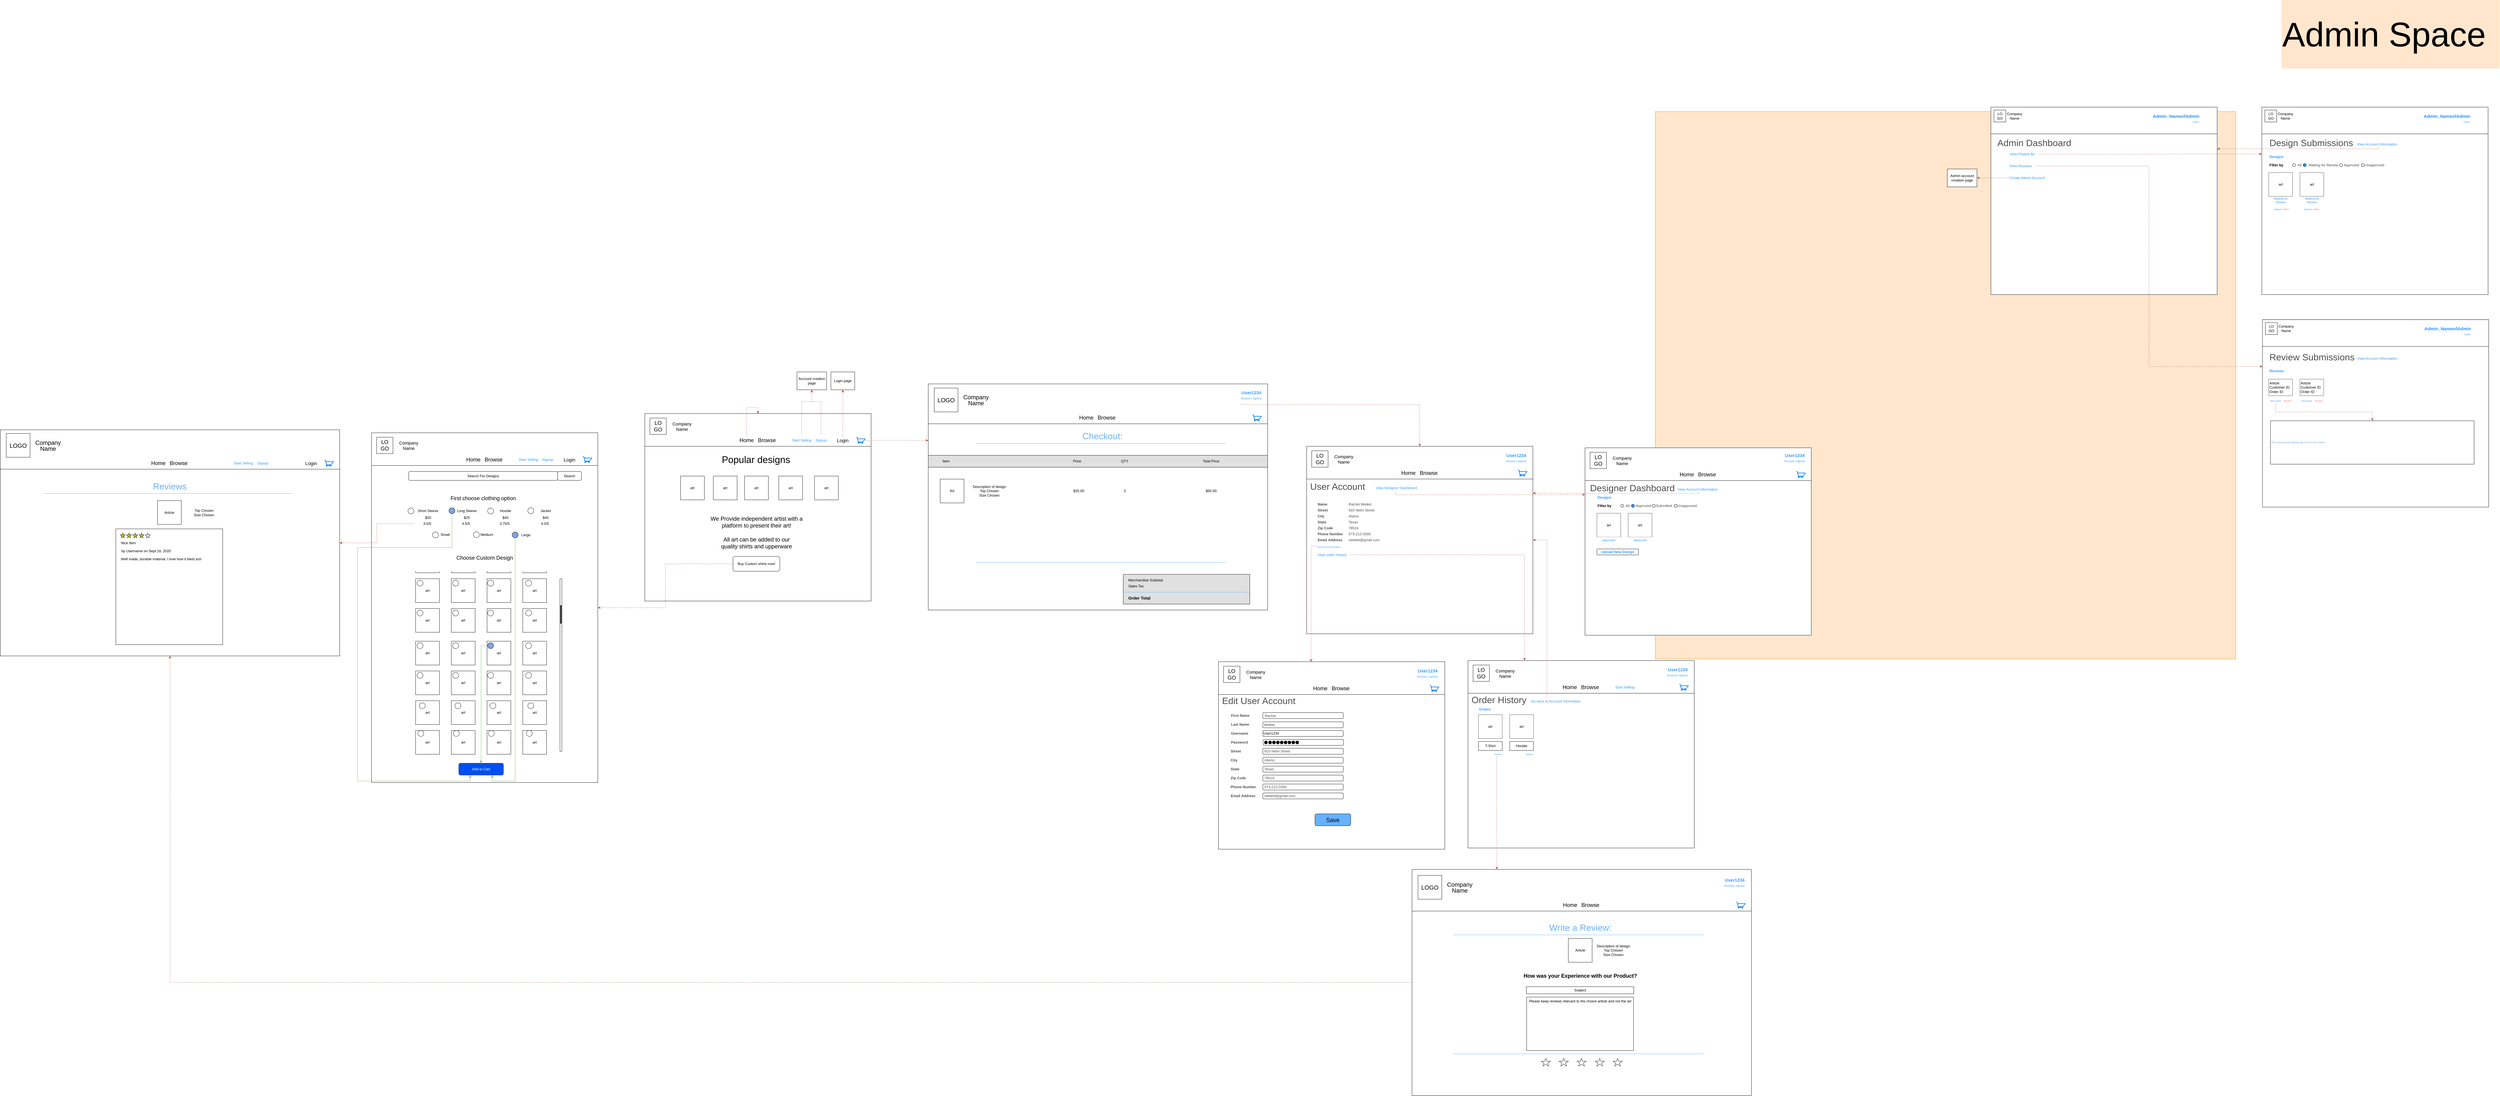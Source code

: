 <mxfile version="13.8.0" type="device"><diagram id="yMqxqqp1lVMMZ8iFN6uK" name="Page-1"><mxGraphModel dx="4666" dy="4794" grid="1" gridSize="10" guides="1" tooltips="1" connect="1" arrows="1" fold="1" page="1" pageScale="1" pageWidth="850" pageHeight="1100" math="0" shadow="0"><root><mxCell id="0"/><mxCell id="1" parent="0"/><mxCell id="MwNFhGaou5lgzi1KwZia-253" value="" style="rounded=0;whiteSpace=wrap;html=1;fontSize=9;align=left;fillColor=#ffe6cc;strokeColor=#d79b00;" parent="1" vertex="1"><mxGeometry x="4009" y="-1855" width="1950" height="1840" as="geometry"/></mxCell><mxCell id="QZhExzyKwdBtSW_HFHdL-96" value="" style="rounded=0;whiteSpace=wrap;html=1;" parent="1" vertex="1"><mxGeometry x="1567" y="-939.75" width="1140" height="760" as="geometry"/></mxCell><mxCell id="QZhExzyKwdBtSW_HFHdL-57" value="" style="rounded=0;whiteSpace=wrap;html=1;" parent="1" vertex="1"><mxGeometry x="-1550" y="-785.5" width="1140" height="760" as="geometry"/></mxCell><mxCell id="96jOyPDqxTO6i5AxBm5p-1" value="" style="rounded=0;whiteSpace=wrap;html=1;" parent="1" vertex="1"><mxGeometry x="-303" y="-775.5" width="760" height="1175.5" as="geometry"/></mxCell><mxCell id="96jOyPDqxTO6i5AxBm5p-2" value="Search For Designs" style="rounded=1;whiteSpace=wrap;html=1;align=center;" parent="1" vertex="1"><mxGeometry x="-178" y="-645.5" width="500" height="30" as="geometry"/></mxCell><mxCell id="96jOyPDqxTO6i5AxBm5p-3" value="Search" style="rounded=1;whiteSpace=wrap;html=1;" parent="1" vertex="1"><mxGeometry x="322" y="-645.5" width="80" height="30" as="geometry"/></mxCell><mxCell id="96jOyPDqxTO6i5AxBm5p-4" value="Long Sleeve" style="whiteSpace=wrap;html=1;strokeColor=none;" parent="1" vertex="1"><mxGeometry x="-23" y="-525.5" width="80" height="25.5" as="geometry"/></mxCell><mxCell id="96jOyPDqxTO6i5AxBm5p-5" value="Short Sleeve" style="whiteSpace=wrap;html=1;strokeColor=none;" parent="1" vertex="1"><mxGeometry x="-153" y="-525.5" width="80" height="25.5" as="geometry"/></mxCell><mxCell id="96jOyPDqxTO6i5AxBm5p-6" value="Hoodie" style="whiteSpace=wrap;html=1;strokeColor=none;" parent="1" vertex="1"><mxGeometry x="107" y="-525.5" width="80" height="25.5" as="geometry"/></mxCell><mxCell id="96jOyPDqxTO6i5AxBm5p-7" value="Jacket" style="whiteSpace=wrap;html=1;strokeColor=none;" parent="1" vertex="1"><mxGeometry x="242" y="-525.5" width="80" height="25.5" as="geometry"/></mxCell><mxCell id="96jOyPDqxTO6i5AxBm5p-8" value="&lt;font style=&quot;font-size: 18px&quot;&gt;First choose clothing option&lt;/font&gt;" style="text;html=1;strokeColor=none;fillColor=none;align=center;verticalAlign=middle;whiteSpace=wrap;rounded=0;" parent="1" vertex="1"><mxGeometry x="-53" y="-565.5" width="250" height="20" as="geometry"/></mxCell><mxCell id="96jOyPDqxTO6i5AxBm5p-9" value="&lt;font style=&quot;font-size: 18px&quot;&gt;Choose Custom Design&lt;/font&gt;" style="text;html=1;strokeColor=none;fillColor=none;align=center;verticalAlign=middle;whiteSpace=wrap;rounded=0;" parent="1" vertex="1"><mxGeometry x="-83" y="-375.5" width="320" height="40" as="geometry"/></mxCell><mxCell id="96jOyPDqxTO6i5AxBm5p-18" value="Add to Cart" style="rounded=1;whiteSpace=wrap;html=1;fillColor=#0050ef;strokeColor=#001DBC;fontColor=#ffffff;" parent="1" vertex="1"><mxGeometry x="-10" y="335" width="150" height="40" as="geometry"/></mxCell><mxCell id="MwNFhGaou5lgzi1KwZia-116" style="edgeStyle=orthogonalEdgeStyle;rounded=0;orthogonalLoop=1;jettySize=auto;html=1;exitX=0;exitY=0.5;exitDx=0;exitDy=0;entryX=1;entryY=0.5;entryDx=0;entryDy=0;dashed=1;endArrow=classic;endFill=1;fillColor=#f8cecc;strokeColor=#b85450;" parent="1" source="96jOyPDqxTO6i5AxBm5p-19" target="QZhExzyKwdBtSW_HFHdL-57" edge="1"><mxGeometry relative="1" as="geometry"/></mxCell><mxCell id="96jOyPDqxTO6i5AxBm5p-19" value="3.5/5&amp;nbsp;&amp;nbsp;" style="text;html=1;strokeColor=none;fillColor=none;align=center;verticalAlign=middle;whiteSpace=wrap;rounded=0;" parent="1" vertex="1"><mxGeometry x="-160.5" y="-480" width="95" height="20" as="geometry"/></mxCell><mxCell id="96jOyPDqxTO6i5AxBm5p-20" value="$20" style="text;html=1;strokeColor=none;fillColor=none;align=center;verticalAlign=middle;whiteSpace=wrap;rounded=0;" parent="1" vertex="1"><mxGeometry x="-133" y="-500" width="40" height="20" as="geometry"/></mxCell><mxCell id="96jOyPDqxTO6i5AxBm5p-21" value="$45" style="text;html=1;strokeColor=none;fillColor=none;align=center;verticalAlign=middle;whiteSpace=wrap;rounded=0;" parent="1" vertex="1"><mxGeometry x="262" y="-500" width="40" height="20" as="geometry"/></mxCell><mxCell id="96jOyPDqxTO6i5AxBm5p-22" value="$40" style="text;html=1;strokeColor=none;fillColor=none;align=center;verticalAlign=middle;whiteSpace=wrap;rounded=0;" parent="1" vertex="1"><mxGeometry x="127" y="-500" width="40" height="20" as="geometry"/></mxCell><mxCell id="96jOyPDqxTO6i5AxBm5p-23" value="$25" style="text;html=1;strokeColor=none;fillColor=none;align=center;verticalAlign=middle;whiteSpace=wrap;rounded=0;" parent="1" vertex="1"><mxGeometry x="-3" y="-500" width="40" height="20" as="geometry"/></mxCell><mxCell id="96jOyPDqxTO6i5AxBm5p-24" value="4.0/5&amp;nbsp;&amp;nbsp;" style="text;html=1;strokeColor=none;fillColor=none;align=center;verticalAlign=middle;whiteSpace=wrap;rounded=0;" parent="1" vertex="1"><mxGeometry x="234.5" y="-480" width="95" height="20" as="geometry"/></mxCell><mxCell id="96jOyPDqxTO6i5AxBm5p-25" value="3.75/5&amp;nbsp;&amp;nbsp;" style="text;html=1;strokeColor=none;fillColor=none;align=center;verticalAlign=middle;whiteSpace=wrap;rounded=0;" parent="1" vertex="1"><mxGeometry x="99.5" y="-480" width="95" height="20" as="geometry"/></mxCell><mxCell id="96jOyPDqxTO6i5AxBm5p-26" value="4.5/5&amp;nbsp;&amp;nbsp;" style="text;html=1;strokeColor=none;fillColor=none;align=center;verticalAlign=middle;whiteSpace=wrap;rounded=0;" parent="1" vertex="1"><mxGeometry x="-30.5" y="-480" width="95" height="20" as="geometry"/></mxCell><mxCell id="96jOyPDqxTO6i5AxBm5p-27" value="" style="rounded=0;whiteSpace=wrap;html=1;" parent="1" vertex="1"><mxGeometry x="-303" y="-775.5" width="760" height="110" as="geometry"/></mxCell><mxCell id="96jOyPDqxTO6i5AxBm5p-28" value="&lt;font style=&quot;font-size: 15px&quot;&gt;Company&lt;br&gt;Name&lt;br&gt;&lt;/font&gt;" style="text;html=1;strokeColor=none;fillColor=none;align=center;verticalAlign=middle;whiteSpace=wrap;rounded=0;" parent="1" vertex="1"><mxGeometry x="-218" y="-743" width="80" height="20" as="geometry"/></mxCell><mxCell id="96jOyPDqxTO6i5AxBm5p-29" value="" style="html=1;verticalLabelPosition=bottom;align=center;labelBackgroundColor=#ffffff;verticalAlign=top;strokeWidth=2;strokeColor=#0080F0;shadow=0;dashed=0;shape=mxgraph.ios7.icons.shopping_cart;" parent="1" vertex="1"><mxGeometry x="407" y="-695.5" width="30" height="20" as="geometry"/></mxCell><mxCell id="96jOyPDqxTO6i5AxBm5p-30" value="&lt;font style=&quot;font-size: 16px&quot;&gt;Login&lt;/font&gt;" style="text;html=1;strokeColor=none;fillColor=none;align=center;verticalAlign=middle;whiteSpace=wrap;rounded=0;" parent="1" vertex="1"><mxGeometry x="337" y="-695.5" width="50" height="20" as="geometry"/></mxCell><mxCell id="96jOyPDqxTO6i5AxBm5p-31" value="&lt;font style=&quot;font-size: 18px&quot;&gt;LO&lt;br&gt;GO&lt;/font&gt;" style="whiteSpace=wrap;html=1;aspect=fixed;" parent="1" vertex="1"><mxGeometry x="-286" y="-760.5" width="55" height="55" as="geometry"/></mxCell><mxCell id="96jOyPDqxTO6i5AxBm5p-32" value="&lt;font style=&quot;font-size: 18px;&quot;&gt;Home&lt;/font&gt;" style="text;html=1;strokeColor=none;fillColor=none;align=center;verticalAlign=middle;whiteSpace=wrap;rounded=0;fontSize=18;" parent="1" vertex="1"><mxGeometry x="19" y="-695.5" width="40" height="20" as="geometry"/></mxCell><mxCell id="96jOyPDqxTO6i5AxBm5p-33" value="Browse" style="text;html=1;strokeColor=none;fillColor=none;align=center;verticalAlign=middle;whiteSpace=wrap;rounded=0;fontSize=18;" parent="1" vertex="1"><mxGeometry x="87" y="-695.5" width="40" height="20" as="geometry"/></mxCell><mxCell id="96jOyPDqxTO6i5AxBm5p-34" value="Start Selling" style="text;html=1;align=center;verticalAlign=middle;whiteSpace=wrap;rounded=0;fontColor=#3399FF;" parent="1" vertex="1"><mxGeometry x="187" y="-705.5" width="73.5" height="40" as="geometry"/></mxCell><mxCell id="96jOyPDqxTO6i5AxBm5p-35" value="Signup" style="text;html=1;align=center;verticalAlign=middle;whiteSpace=wrap;rounded=0;fontColor=#3399FF;" parent="1" vertex="1"><mxGeometry x="267" y="-705.5" width="43.5" height="40" as="geometry"/></mxCell><mxCell id="96jOyPDqxTO6i5AxBm5p-84" value="" style="rounded=0;whiteSpace=wrap;html=1;" parent="1" vertex="1"><mxGeometry x="615" y="-840" width="760" height="630" as="geometry"/></mxCell><mxCell id="96jOyPDqxTO6i5AxBm5p-85" value="" style="rounded=0;whiteSpace=wrap;html=1;" parent="1" vertex="1"><mxGeometry x="615" y="-840" width="760" height="110" as="geometry"/></mxCell><mxCell id="96jOyPDqxTO6i5AxBm5p-86" value="&lt;font style=&quot;font-size: 15px&quot;&gt;Company&lt;br&gt;Name&lt;br&gt;&lt;/font&gt;" style="text;html=1;strokeColor=none;fillColor=none;align=center;verticalAlign=middle;whiteSpace=wrap;rounded=0;" parent="1" vertex="1"><mxGeometry x="700" y="-807.5" width="80" height="20" as="geometry"/></mxCell><mxCell id="MwNFhGaou5lgzi1KwZia-64" style="edgeStyle=orthogonalEdgeStyle;rounded=0;orthogonalLoop=1;jettySize=auto;html=1;entryX=0;entryY=0.25;entryDx=0;entryDy=0;dashed=1;endArrow=classic;endFill=1;fillColor=#f8cecc;strokeColor=#b85450;" parent="1" source="96jOyPDqxTO6i5AxBm5p-87" target="QZhExzyKwdBtSW_HFHdL-96" edge="1"><mxGeometry relative="1" as="geometry"/></mxCell><mxCell id="96jOyPDqxTO6i5AxBm5p-87" value="" style="html=1;verticalLabelPosition=bottom;align=center;labelBackgroundColor=#ffffff;verticalAlign=top;strokeWidth=2;strokeColor=#0080F0;shadow=0;dashed=0;shape=mxgraph.ios7.icons.shopping_cart;" parent="1" vertex="1"><mxGeometry x="1325" y="-760" width="30" height="20" as="geometry"/></mxCell><mxCell id="96jOyPDqxTO6i5AxBm5p-88" value="&lt;font style=&quot;font-size: 32px&quot;&gt;Popular designs&lt;/font&gt;&amp;nbsp;" style="text;html=1;strokeColor=none;fillColor=none;align=center;verticalAlign=middle;whiteSpace=wrap;rounded=0;" parent="1" vertex="1"><mxGeometry x="745" y="-760" width="490" height="150" as="geometry"/></mxCell><mxCell id="96jOyPDqxTO6i5AxBm5p-89" value="art" style="whiteSpace=wrap;html=1;aspect=fixed;" parent="1" vertex="1"><mxGeometry x="845" y="-630" width="80" height="80" as="geometry"/></mxCell><mxCell id="96jOyPDqxTO6i5AxBm5p-90" value="art" style="whiteSpace=wrap;html=1;aspect=fixed;" parent="1" vertex="1"><mxGeometry x="735" y="-630" width="80" height="80" as="geometry"/></mxCell><mxCell id="96jOyPDqxTO6i5AxBm5p-91" value="art" style="whiteSpace=wrap;html=1;aspect=fixed;" parent="1" vertex="1"><mxGeometry x="950" y="-630" width="80" height="80" as="geometry"/></mxCell><mxCell id="96jOyPDqxTO6i5AxBm5p-92" value="art" style="whiteSpace=wrap;html=1;aspect=fixed;" parent="1" vertex="1"><mxGeometry x="1065" y="-630" width="80" height="80" as="geometry"/></mxCell><mxCell id="96jOyPDqxTO6i5AxBm5p-93" value="art" style="whiteSpace=wrap;html=1;aspect=fixed;" parent="1" vertex="1"><mxGeometry x="1185" y="-630" width="80" height="80" as="geometry"/></mxCell><mxCell id="96jOyPDqxTO6i5AxBm5p-175" style="edgeStyle=orthogonalEdgeStyle;rounded=0;orthogonalLoop=1;jettySize=auto;html=1;exitX=0;exitY=0.5;exitDx=0;exitDy=0;fontSize=18;fillColor=#f8cecc;strokeColor=#b85450;dashed=1;" parent="1" source="96jOyPDqxTO6i5AxBm5p-94" target="96jOyPDqxTO6i5AxBm5p-1" edge="1"><mxGeometry relative="1" as="geometry"/></mxCell><mxCell id="96jOyPDqxTO6i5AxBm5p-94" value="Buy Custom shirts now!" style="rounded=1;whiteSpace=wrap;html=1;" parent="1" vertex="1"><mxGeometry x="911" y="-360" width="157.5" height="50" as="geometry"/></mxCell><mxCell id="96jOyPDqxTO6i5AxBm5p-95" value="&lt;font style=&quot;font-size: 19px&quot;&gt;We Provide independent artist with a platform to present their art!&lt;/font&gt;" style="text;html=1;strokeColor=none;fillColor=none;align=center;verticalAlign=middle;whiteSpace=wrap;rounded=0;" parent="1" vertex="1"><mxGeometry x="833" y="-510" width="315" height="70" as="geometry"/></mxCell><mxCell id="MwNFhGaou5lgzi1KwZia-60" style="edgeStyle=orthogonalEdgeStyle;rounded=0;orthogonalLoop=1;jettySize=auto;html=1;exitX=0.5;exitY=0;exitDx=0;exitDy=0;entryX=0.5;entryY=1;entryDx=0;entryDy=0;fillColor=#f8cecc;strokeColor=#b85450;dashed=1;" parent="1" source="96jOyPDqxTO6i5AxBm5p-96" target="MwNFhGaou5lgzi1KwZia-59" edge="1"><mxGeometry relative="1" as="geometry"/></mxCell><mxCell id="96jOyPDqxTO6i5AxBm5p-96" value="&lt;font style=&quot;font-size: 16px&quot;&gt;Login&lt;/font&gt;" style="text;html=1;strokeColor=none;fillColor=none;align=center;verticalAlign=middle;whiteSpace=wrap;rounded=0;" parent="1" vertex="1"><mxGeometry x="1255" y="-760" width="50" height="20" as="geometry"/></mxCell><mxCell id="96jOyPDqxTO6i5AxBm5p-97" value="&lt;font style=&quot;font-size: 19px&quot;&gt;All art can be added to our quality shirts and upperware&lt;/font&gt;" style="text;html=1;strokeColor=none;fillColor=none;align=center;verticalAlign=middle;whiteSpace=wrap;rounded=0;" parent="1" vertex="1"><mxGeometry x="867" y="-430" width="247" height="50" as="geometry"/></mxCell><mxCell id="96jOyPDqxTO6i5AxBm5p-98" value="&lt;font style=&quot;font-size: 18px&quot;&gt;LO&lt;br&gt;GO&lt;/font&gt;" style="whiteSpace=wrap;html=1;aspect=fixed;" parent="1" vertex="1"><mxGeometry x="632" y="-825" width="55" height="55" as="geometry"/></mxCell><mxCell id="96jOyPDqxTO6i5AxBm5p-177" style="edgeStyle=orthogonalEdgeStyle;rounded=0;orthogonalLoop=1;jettySize=auto;html=1;exitX=0.5;exitY=0;exitDx=0;exitDy=0;entryX=0.5;entryY=0;entryDx=0;entryDy=0;dashed=1;fontSize=18;fillColor=#f8cecc;strokeColor=#b85450;" parent="1" source="96jOyPDqxTO6i5AxBm5p-99" target="96jOyPDqxTO6i5AxBm5p-85" edge="1"><mxGeometry relative="1" as="geometry"><Array as="points"><mxPoint x="957" y="-860"/><mxPoint x="995" y="-860"/></Array></mxGeometry></mxCell><mxCell id="96jOyPDqxTO6i5AxBm5p-99" value="&lt;font style=&quot;font-size: 18px;&quot;&gt;Home&lt;/font&gt;" style="text;html=1;strokeColor=none;fillColor=none;align=center;verticalAlign=middle;whiteSpace=wrap;rounded=0;fontSize=18;" parent="1" vertex="1"><mxGeometry x="937" y="-760" width="40" height="20" as="geometry"/></mxCell><mxCell id="96jOyPDqxTO6i5AxBm5p-100" value="Browse" style="text;html=1;strokeColor=none;fillColor=none;align=center;verticalAlign=middle;whiteSpace=wrap;rounded=0;fontSize=18;" parent="1" vertex="1"><mxGeometry x="1005" y="-760" width="40" height="20" as="geometry"/></mxCell><mxCell id="MwNFhGaou5lgzi1KwZia-62" style="edgeStyle=orthogonalEdgeStyle;rounded=0;orthogonalLoop=1;jettySize=auto;html=1;exitX=0.5;exitY=0;exitDx=0;exitDy=0;entryX=0.5;entryY=1;entryDx=0;entryDy=0;dashed=1;fillColor=#f8cecc;strokeColor=#b85450;" parent="1" source="96jOyPDqxTO6i5AxBm5p-101" target="MwNFhGaou5lgzi1KwZia-61" edge="1"><mxGeometry relative="1" as="geometry"><Array as="points"><mxPoint x="1142" y="-880"/><mxPoint x="1176" y="-880"/></Array></mxGeometry></mxCell><mxCell id="96jOyPDqxTO6i5AxBm5p-101" value="Start Selling" style="text;html=1;align=center;verticalAlign=middle;whiteSpace=wrap;rounded=0;fontColor=#3399FF;" parent="1" vertex="1"><mxGeometry x="1105" y="-770" width="73.5" height="40" as="geometry"/></mxCell><mxCell id="MwNFhGaou5lgzi1KwZia-63" style="edgeStyle=orthogonalEdgeStyle;rounded=0;orthogonalLoop=1;jettySize=auto;html=1;exitX=0.5;exitY=0;exitDx=0;exitDy=0;dashed=1;endArrow=none;endFill=0;fillColor=#f8cecc;strokeColor=#b85450;" parent="1" source="96jOyPDqxTO6i5AxBm5p-102" edge="1"><mxGeometry relative="1" as="geometry"><mxPoint x="1176" y="-880" as="targetPoint"/><Array as="points"><mxPoint x="1207" y="-880"/></Array></mxGeometry></mxCell><mxCell id="96jOyPDqxTO6i5AxBm5p-102" value="Signup" style="text;html=1;align=center;verticalAlign=middle;whiteSpace=wrap;rounded=0;fontColor=#3399FF;" parent="1" vertex="1"><mxGeometry x="1185" y="-770" width="43.5" height="40" as="geometry"/></mxCell><mxCell id="96jOyPDqxTO6i5AxBm5p-105" value="" style="rounded=0;whiteSpace=wrap;html=1;fontStyle=1;fontColor=#4D4D4D;align=center;" parent="1" vertex="1"><mxGeometry x="2838" y="-730" width="760" height="630" as="geometry"/></mxCell><mxCell id="96jOyPDqxTO6i5AxBm5p-111" value="Name" style="rounded=0;whiteSpace=wrap;html=1;align=left;strokeColor=none;fontStyle=1;fontColor=#4D4D4D;" parent="1" vertex="1"><mxGeometry x="2873" y="-545" width="90" height="20" as="geometry"/></mxCell><mxCell id="96jOyPDqxTO6i5AxBm5p-112" value="Street" style="rounded=0;whiteSpace=wrap;html=1;align=left;strokeColor=none;fontStyle=1;fontColor=#4D4D4D;" parent="1" vertex="1"><mxGeometry x="2873" y="-525" width="90" height="20" as="geometry"/></mxCell><mxCell id="96jOyPDqxTO6i5AxBm5p-113" value="State" style="rounded=0;whiteSpace=wrap;html=1;align=left;strokeColor=none;fontStyle=1;fontColor=#4D4D4D;" parent="1" vertex="1"><mxGeometry x="2873" y="-485" width="90" height="20" as="geometry"/></mxCell><mxCell id="96jOyPDqxTO6i5AxBm5p-114" value="Zip Code" style="rounded=0;whiteSpace=wrap;html=1;align=left;strokeColor=none;fontStyle=1;fontColor=#4D4D4D;" parent="1" vertex="1"><mxGeometry x="2873" y="-465" width="90" height="20" as="geometry"/></mxCell><mxCell id="96jOyPDqxTO6i5AxBm5p-115" value="Phone Number" style="rounded=0;whiteSpace=wrap;html=1;align=left;strokeColor=none;fontStyle=1;fontColor=#4D4D4D;" parent="1" vertex="1"><mxGeometry x="2873" y="-445" width="90" height="20" as="geometry"/></mxCell><mxCell id="96jOyPDqxTO6i5AxBm5p-116" value="Email Address" style="rounded=0;whiteSpace=wrap;html=1;align=left;strokeColor=none;fontStyle=1;fontColor=#4D4D4D;" parent="1" vertex="1"><mxGeometry x="2873" y="-425" width="90" height="20" as="geometry"/></mxCell><mxCell id="96jOyPDqxTO6i5AxBm5p-117" value="573-212-3300" style="rounded=0;whiteSpace=wrap;html=1;align=left;strokeColor=none;fontColor=#4D4D4D;" parent="1" vertex="1"><mxGeometry x="2977" y="-445" width="420" height="20" as="geometry"/></mxCell><mxCell id="96jOyPDqxTO6i5AxBm5p-118" value="78516" style="rounded=0;whiteSpace=wrap;html=1;align=left;strokeColor=none;fontColor=#4D4D4D;" parent="1" vertex="1"><mxGeometry x="2977" y="-465" width="420" height="20" as="geometry"/></mxCell><mxCell id="96jOyPDqxTO6i5AxBm5p-119" value="Rachel Weikel" style="rounded=0;whiteSpace=wrap;html=1;align=left;strokeColor=none;fontColor=#4D4D4D;" parent="1" vertex="1"><mxGeometry x="2977" y="-545" width="420" height="20" as="geometry"/></mxCell><mxCell id="96jOyPDqxTO6i5AxBm5p-120" value="910 Nelm Street" style="rounded=0;whiteSpace=wrap;html=1;align=left;strokeColor=none;fontColor=#4D4D4D;" parent="1" vertex="1"><mxGeometry x="2977" y="-525" width="420" height="20" as="geometry"/></mxCell><mxCell id="96jOyPDqxTO6i5AxBm5p-121" value="rweikel@gmail.com" style="rounded=0;whiteSpace=wrap;html=1;align=left;strokeColor=none;fontColor=#4D4D4D;" parent="1" vertex="1"><mxGeometry x="2977" y="-425" width="420" height="20" as="geometry"/></mxCell><mxCell id="96jOyPDqxTO6i5AxBm5p-122" value="Texas" style="rounded=0;whiteSpace=wrap;html=1;align=left;strokeColor=none;fontColor=#4D4D4D;" parent="1" vertex="1"><mxGeometry x="2977" y="-485" width="420" height="20" as="geometry"/></mxCell><mxCell id="MwNFhGaou5lgzi1KwZia-250" style="edgeStyle=orthogonalEdgeStyle;rounded=0;orthogonalLoop=1;jettySize=auto;html=1;exitX=0;exitY=0.5;exitDx=0;exitDy=0;dashed=1;endArrow=classic;endFill=1;fontSize=9;fontColor=#7EA6E0;fillColor=#f8cecc;strokeColor=#b85450;" parent="1" source="96jOyPDqxTO6i5AxBm5p-123" target="MwNFhGaou5lgzi1KwZia-119" edge="1"><mxGeometry relative="1" as="geometry"><Array as="points"><mxPoint x="2853" y="-395"/></Array></mxGeometry></mxCell><mxCell id="96jOyPDqxTO6i5AxBm5p-123" value="Edit Account Information" style="rounded=0;whiteSpace=wrap;html=1;align=left;strokeColor=none;fillColor=none;fontColor=#3399FF;fontSize=7;verticalAlign=bottom;" parent="1" vertex="1"><mxGeometry x="2873" y="-405" width="100" height="20" as="geometry"/></mxCell><mxCell id="96jOyPDqxTO6i5AxBm5p-124" value="User Account" style="text;html=1;strokeColor=none;fillColor=none;align=left;verticalAlign=middle;whiteSpace=wrap;rounded=0;fontSize=31;fontColor=#4D4D4D;" parent="1" vertex="1"><mxGeometry x="2848" y="-605" width="340" height="20" as="geometry"/></mxCell><mxCell id="96jOyPDqxTO6i5AxBm5p-126" value="City" style="rounded=0;whiteSpace=wrap;html=1;align=left;strokeColor=none;fontStyle=1;fontColor=#4D4D4D;" parent="1" vertex="1"><mxGeometry x="2873" y="-505" width="90" height="20" as="geometry"/></mxCell><mxCell id="96jOyPDqxTO6i5AxBm5p-127" value="Alamo" style="rounded=0;whiteSpace=wrap;html=1;align=left;strokeColor=none;fontColor=#4D4D4D;" parent="1" vertex="1"><mxGeometry x="2977" y="-505" width="420" height="20" as="geometry"/></mxCell><mxCell id="96jOyPDqxTO6i5AxBm5p-128" value="View Designer Dashboard" style="text;html=1;align=left;verticalAlign=middle;resizable=0;points=[];autosize=1;fontStyle=0;fontColor=#3399FF;" parent="1" vertex="1"><mxGeometry x="3068" y="-600" width="150" height="20" as="geometry"/></mxCell><mxCell id="96jOyPDqxTO6i5AxBm5p-129" value="" style="rounded=0;whiteSpace=wrap;html=1;fontStyle=1;fontColor=#4D4D4D;align=center;" parent="1" vertex="1"><mxGeometry x="3773" y="-725" width="760" height="630" as="geometry"/></mxCell><mxCell id="96jOyPDqxTO6i5AxBm5p-135" value="Designer Dashboard" style="text;html=1;strokeColor=none;fillColor=none;align=left;verticalAlign=middle;whiteSpace=wrap;rounded=0;fontSize=31;fontColor=#4D4D4D;" parent="1" vertex="1"><mxGeometry x="3788" y="-600" width="340" height="20" as="geometry"/></mxCell><mxCell id="MwNFhGaou5lgzi1KwZia-82" style="edgeStyle=orthogonalEdgeStyle;rounded=0;orthogonalLoop=1;jettySize=auto;html=1;entryX=1;entryY=0.25;entryDx=0;entryDy=0;dashed=1;endArrow=classic;endFill=1;fillColor=#f8cecc;strokeColor=#b85450;" parent="1" source="96jOyPDqxTO6i5AxBm5p-137" target="96jOyPDqxTO6i5AxBm5p-105" edge="1"><mxGeometry relative="1" as="geometry"><Array as="points"><mxPoint x="4157" y="-572"/><mxPoint x="3840" y="-572"/></Array></mxGeometry></mxCell><mxCell id="96jOyPDqxTO6i5AxBm5p-137" value="View Account Information" style="text;html=1;align=left;verticalAlign=middle;resizable=0;points=[];autosize=1;fontStyle=0;fontColor=#3399FF;" parent="1" vertex="1"><mxGeometry x="4082" y="-595" width="150" height="20" as="geometry"/></mxCell><mxCell id="96jOyPDqxTO6i5AxBm5p-138" value="Designs" style="text;html=1;align=left;verticalAlign=middle;resizable=0;points=[];autosize=1;fontColor=#3399FF;fontStyle=1" parent="1" vertex="1"><mxGeometry x="3813" y="-568" width="60" height="20" as="geometry"/></mxCell><mxCell id="96jOyPDqxTO6i5AxBm5p-139" value="Upload New Design" style="rounded=1;whiteSpace=wrap;html=1;fillColor=none;fontSize=12;align=center;fontStyle=1;fontColor=#3399FF;" parent="1" vertex="1"><mxGeometry x="3813" y="-385" width="140" height="20" as="geometry"/></mxCell><mxCell id="96jOyPDqxTO6i5AxBm5p-140" value="All" style="rounded=1;whiteSpace=wrap;html=1;fillColor=none;fontSize=12;fontColor=#4D4D4D;align=center;strokeColor=none;" parent="1" vertex="1"><mxGeometry x="3903" y="-540" width="26" height="20" as="geometry"/></mxCell><mxCell id="96jOyPDqxTO6i5AxBm5p-141" value="Filter by" style="text;html=1;align=left;verticalAlign=middle;resizable=0;points=[];autosize=1;fontStyle=1" parent="1" vertex="1"><mxGeometry x="3813" y="-540" width="60" height="20" as="geometry"/></mxCell><mxCell id="96jOyPDqxTO6i5AxBm5p-142" value="art" style="whiteSpace=wrap;html=1;aspect=fixed;strokeColor=#4D4D4D;" parent="1" vertex="1"><mxGeometry x="3813" y="-505" width="80" height="80" as="geometry"/></mxCell><mxCell id="96jOyPDqxTO6i5AxBm5p-143" value="art" style="whiteSpace=wrap;html=1;aspect=fixed;strokeColor=#4D4D4D;" parent="1" vertex="1"><mxGeometry x="3918" y="-505" width="80" height="80" as="geometry"/></mxCell><mxCell id="96jOyPDqxTO6i5AxBm5p-144" value="Approved" style="whiteSpace=wrap;html=1;strokeColor=none;fontColor=#3399FF;align=center;fontSize=10;" parent="1" vertex="1"><mxGeometry x="3813" y="-425" width="80" height="20" as="geometry"/></mxCell><mxCell id="96jOyPDqxTO6i5AxBm5p-145" value="Approved" style="whiteSpace=wrap;html=1;strokeColor=none;fontColor=#3399FF;align=center;fontSize=10;" parent="1" vertex="1"><mxGeometry x="3918" y="-425" width="80" height="20" as="geometry"/></mxCell><mxCell id="96jOyPDqxTO6i5AxBm5p-146" value="art" style="whiteSpace=wrap;html=1;aspect=fixed;strokeColor=#4D4D4D;" parent="1" vertex="1"><mxGeometry x="3918" y="-505" width="80" height="80" as="geometry"/></mxCell><mxCell id="96jOyPDqxTO6i5AxBm5p-147" value="Approved" style="whiteSpace=wrap;html=1;strokeColor=none;fontColor=#3399FF;align=center;fontSize=10;" parent="1" vertex="1"><mxGeometry x="3918" y="-425" width="80" height="20" as="geometry"/></mxCell><mxCell id="96jOyPDqxTO6i5AxBm5p-148" value="" style="ellipse;whiteSpace=wrap;html=1;aspect=fixed;fontSize=12;fontColor=#3399FF;" parent="1" vertex="1"><mxGeometry x="3893" y="-535" width="10" height="10" as="geometry"/></mxCell><mxCell id="96jOyPDqxTO6i5AxBm5p-149" value="Approved" style="rounded=1;whiteSpace=wrap;html=1;fillColor=none;fontSize=12;fontColor=#4D4D4D;align=center;strokeColor=none;" parent="1" vertex="1"><mxGeometry x="3939" y="-540" width="60" height="20" as="geometry"/></mxCell><mxCell id="96jOyPDqxTO6i5AxBm5p-150" value="" style="ellipse;whiteSpace=wrap;html=1;aspect=fixed;fontSize=12;fontColor=#3399FF;fillColor=#3399FF;" parent="1" vertex="1"><mxGeometry x="3929" y="-535" width="10" height="10" as="geometry"/></mxCell><mxCell id="96jOyPDqxTO6i5AxBm5p-151" value="Submitted" style="rounded=1;whiteSpace=wrap;html=1;fillColor=none;fontSize=12;fontColor=#4D4D4D;align=center;strokeColor=none;" parent="1" vertex="1"><mxGeometry x="4009" y="-540" width="59" height="20" as="geometry"/></mxCell><mxCell id="96jOyPDqxTO6i5AxBm5p-152" value="" style="ellipse;whiteSpace=wrap;html=1;aspect=fixed;fontSize=12;fontColor=#3399FF;" parent="1" vertex="1"><mxGeometry x="3999" y="-535" width="10" height="10" as="geometry"/></mxCell><mxCell id="96jOyPDqxTO6i5AxBm5p-153" value="Unapproved" style="rounded=1;whiteSpace=wrap;html=1;fillColor=none;fontSize=12;fontColor=#4D4D4D;align=center;strokeColor=none;" parent="1" vertex="1"><mxGeometry x="4082" y="-540" width="68" height="20" as="geometry"/></mxCell><mxCell id="96jOyPDqxTO6i5AxBm5p-154" value="" style="ellipse;whiteSpace=wrap;html=1;aspect=fixed;fontSize=12;fontColor=#3399FF;" parent="1" vertex="1"><mxGeometry x="4072" y="-535" width="10" height="10" as="geometry"/></mxCell><mxCell id="96jOyPDqxTO6i5AxBm5p-157" value="" style="rounded=0;whiteSpace=wrap;html=1;" parent="1" vertex="1"><mxGeometry x="2838" y="-730" width="760" height="110" as="geometry"/></mxCell><mxCell id="96jOyPDqxTO6i5AxBm5p-158" value="&lt;font style=&quot;font-size: 15px&quot;&gt;Company&lt;br&gt;Name&lt;br&gt;&lt;/font&gt;" style="text;html=1;strokeColor=none;fillColor=none;align=center;verticalAlign=middle;whiteSpace=wrap;rounded=0;" parent="1" vertex="1"><mxGeometry x="2923" y="-697.5" width="80" height="20" as="geometry"/></mxCell><mxCell id="96jOyPDqxTO6i5AxBm5p-159" value="" style="html=1;verticalLabelPosition=bottom;align=center;labelBackgroundColor=#ffffff;verticalAlign=top;strokeWidth=2;strokeColor=#0080F0;shadow=0;dashed=0;shape=mxgraph.ios7.icons.shopping_cart;" parent="1" vertex="1"><mxGeometry x="3548" y="-650" width="30" height="20" as="geometry"/></mxCell><mxCell id="96jOyPDqxTO6i5AxBm5p-161" value="&lt;font style=&quot;font-size: 18px&quot;&gt;LO&lt;br&gt;GO&lt;/font&gt;" style="whiteSpace=wrap;html=1;aspect=fixed;" parent="1" vertex="1"><mxGeometry x="2855" y="-715" width="55" height="55" as="geometry"/></mxCell><mxCell id="96jOyPDqxTO6i5AxBm5p-162" value="&lt;font style=&quot;font-size: 18px;&quot;&gt;Home&lt;/font&gt;" style="text;html=1;strokeColor=none;fillColor=none;align=center;verticalAlign=middle;whiteSpace=wrap;rounded=0;fontSize=18;" parent="1" vertex="1"><mxGeometry x="3160" y="-650" width="40" height="20" as="geometry"/></mxCell><mxCell id="96jOyPDqxTO6i5AxBm5p-163" value="Browse" style="text;html=1;strokeColor=none;fillColor=none;align=center;verticalAlign=middle;whiteSpace=wrap;rounded=0;fontSize=18;" parent="1" vertex="1"><mxGeometry x="3228" y="-650" width="40" height="20" as="geometry"/></mxCell><mxCell id="96jOyPDqxTO6i5AxBm5p-166" value="" style="rounded=0;whiteSpace=wrap;html=1;" parent="1" vertex="1"><mxGeometry x="3773" y="-725" width="760" height="110" as="geometry"/></mxCell><mxCell id="96jOyPDqxTO6i5AxBm5p-167" value="&lt;font style=&quot;font-size: 15px&quot;&gt;Company&lt;br&gt;Name&lt;br&gt;&lt;/font&gt;" style="text;html=1;strokeColor=none;fillColor=none;align=center;verticalAlign=middle;whiteSpace=wrap;rounded=0;" parent="1" vertex="1"><mxGeometry x="3858" y="-692.5" width="80" height="20" as="geometry"/></mxCell><mxCell id="96jOyPDqxTO6i5AxBm5p-168" value="" style="html=1;verticalLabelPosition=bottom;align=center;labelBackgroundColor=#ffffff;verticalAlign=top;strokeWidth=2;strokeColor=#0080F0;shadow=0;dashed=0;shape=mxgraph.ios7.icons.shopping_cart;" parent="1" vertex="1"><mxGeometry x="4483" y="-645" width="30" height="20" as="geometry"/></mxCell><mxCell id="96jOyPDqxTO6i5AxBm5p-170" value="&lt;font style=&quot;font-size: 18px&quot;&gt;LO&lt;br&gt;GO&lt;/font&gt;" style="whiteSpace=wrap;html=1;aspect=fixed;" parent="1" vertex="1"><mxGeometry x="3790" y="-710" width="55" height="55" as="geometry"/></mxCell><mxCell id="96jOyPDqxTO6i5AxBm5p-171" value="&lt;font style=&quot;font-size: 18px;&quot;&gt;Home&lt;/font&gt;" style="text;html=1;strokeColor=none;fillColor=none;align=center;verticalAlign=middle;whiteSpace=wrap;rounded=0;fontSize=18;" parent="1" vertex="1"><mxGeometry x="4095" y="-645" width="40" height="20" as="geometry"/></mxCell><mxCell id="96jOyPDqxTO6i5AxBm5p-172" value="Browse" style="text;html=1;strokeColor=none;fillColor=none;align=center;verticalAlign=middle;whiteSpace=wrap;rounded=0;fontSize=18;" parent="1" vertex="1"><mxGeometry x="4163" y="-645" width="40" height="20" as="geometry"/></mxCell><mxCell id="96jOyPDqxTO6i5AxBm5p-178" style="edgeStyle=orthogonalEdgeStyle;rounded=0;orthogonalLoop=1;jettySize=auto;html=1;dashed=1;fontSize=18;fillColor=#f8cecc;strokeColor=#b85450;entryX=0;entryY=0.25;entryDx=0;entryDy=0;exitX=0.464;exitY=1.043;exitDx=0;exitDy=0;exitPerimeter=0;" parent="1" source="96jOyPDqxTO6i5AxBm5p-128" target="96jOyPDqxTO6i5AxBm5p-129" edge="1"><mxGeometry relative="1" as="geometry"><mxPoint x="3768" y="-363" as="targetPoint"/><Array as="points"><mxPoint x="3138" y="-567"/><mxPoint x="3496" y="-567"/></Array></mxGeometry></mxCell><mxCell id="OCajrFdT0mNUI-W19qEq-1" style="edgeStyle=orthogonalEdgeStyle;rounded=0;orthogonalLoop=1;jettySize=auto;html=1;entryX=0.5;entryY=1;entryDx=0;entryDy=0;fillColor=#f8cecc;strokeColor=#b85450;dashed=1;" parent="1" source="QZhExzyKwdBtSW_HFHdL-7" target="QZhExzyKwdBtSW_HFHdL-57" edge="1"><mxGeometry relative="1" as="geometry"/></mxCell><mxCell id="QZhExzyKwdBtSW_HFHdL-7" value="" style="rounded=0;whiteSpace=wrap;html=1;" parent="1" vertex="1"><mxGeometry x="3192" y="692" width="1140" height="760" as="geometry"/></mxCell><mxCell id="QZhExzyKwdBtSW_HFHdL-8" value="" style="endArrow=none;html=1;endSize=0;startSize=0;rounded=0;strokeWidth=1;" parent="1" edge="1"><mxGeometry width="50" height="50" relative="1" as="geometry"><mxPoint x="3192" y="832" as="sourcePoint"/><mxPoint x="4332" y="832" as="targetPoint"/></mxGeometry></mxCell><mxCell id="QZhExzyKwdBtSW_HFHdL-9" value="&lt;div&gt;&lt;span&gt;&lt;font style=&quot;font-size: 20px&quot;&gt;LOGO&lt;/font&gt;&lt;/span&gt;&lt;/div&gt;" style="whiteSpace=wrap;html=1;aspect=fixed;align=center;" parent="1" vertex="1"><mxGeometry x="3212" y="712" width="80" height="80" as="geometry"/></mxCell><mxCell id="QZhExzyKwdBtSW_HFHdL-10" value="&lt;font style=&quot;font-size: 20px&quot;&gt;Company&lt;/font&gt;" style="text;html=1;align=center;verticalAlign=middle;resizable=0;points=[];autosize=1;" parent="1" vertex="1"><mxGeometry x="3302" y="732" width="100" height="20" as="geometry"/></mxCell><mxCell id="QZhExzyKwdBtSW_HFHdL-11" value="&lt;font style=&quot;font-size: 20px&quot;&gt;Name&lt;/font&gt;" style="text;html=1;align=center;verticalAlign=middle;resizable=0;points=[];autosize=1;" parent="1" vertex="1"><mxGeometry x="3317" y="752" width="70" height="20" as="geometry"/></mxCell><mxCell id="QZhExzyKwdBtSW_HFHdL-12" value="&lt;font style=&quot;font-size: 30px&quot; color=&quot;#66b2ff&quot;&gt;Write a Review:&lt;/font&gt;" style="text;html=1;align=center;verticalAlign=middle;resizable=0;points=[];autosize=1;" parent="1" vertex="1"><mxGeometry x="3647" y="875" width="220" height="24" as="geometry"/></mxCell><mxCell id="QZhExzyKwdBtSW_HFHdL-13" value="" style="endArrow=none;html=1;strokeWidth=1;strokeColor=#66B2FF;" parent="1" edge="1"><mxGeometry width="50" height="50" relative="1" as="geometry"><mxPoint x="3332" y="912" as="sourcePoint"/><mxPoint x="4172" y="912" as="targetPoint"/><Array as="points"/></mxGeometry></mxCell><mxCell id="QZhExzyKwdBtSW_HFHdL-14" style="edgeStyle=orthogonalEdgeStyle;rounded=0;orthogonalLoop=1;jettySize=auto;html=1;exitX=0.5;exitY=1;exitDx=0;exitDy=0;startSize=0;endSize=0;strokeColor=#66B2FF;strokeWidth=1;" parent="1" edge="1"><mxGeometry relative="1" as="geometry"><mxPoint x="3672" y="982" as="sourcePoint"/><mxPoint x="3672" y="982" as="targetPoint"/></mxGeometry></mxCell><mxCell id="QZhExzyKwdBtSW_HFHdL-15" value="" style="endArrow=none;html=1;strokeColor=#66B2FF;strokeWidth=1;" parent="1" edge="1"><mxGeometry width="50" height="50" relative="1" as="geometry"><mxPoint x="3332" y="1312" as="sourcePoint"/><mxPoint x="4172" y="1312" as="targetPoint"/></mxGeometry></mxCell><mxCell id="QZhExzyKwdBtSW_HFHdL-16" value="Article" style="whiteSpace=wrap;html=1;aspect=fixed;align=center;fillColor=none;" parent="1" vertex="1"><mxGeometry x="3717" y="924" width="80" height="80" as="geometry"/></mxCell><mxCell id="QZhExzyKwdBtSW_HFHdL-17" value="Description of design&lt;br&gt;Top Chosen&lt;br&gt;Size Chosen" style="text;html=1;align=center;verticalAlign=middle;resizable=0;points=[];autosize=1;" parent="1" vertex="1"><mxGeometry x="3803" y="939" width="130" height="50" as="geometry"/></mxCell><mxCell id="QZhExzyKwdBtSW_HFHdL-18" value="" style="rounded=0;whiteSpace=wrap;html=1;align=center;" parent="1" vertex="1"><mxGeometry x="3577" y="1121" width="359" height="179.5" as="geometry"/></mxCell><mxCell id="QZhExzyKwdBtSW_HFHdL-19" value="Please keep reviews relevant to the choice article and not the art" style="text;html=1;strokeColor=none;fillColor=none;align=left;verticalAlign=middle;whiteSpace=wrap;rounded=0;" parent="1" vertex="1"><mxGeometry x="3583" y="1125" width="347" height="20" as="geometry"/></mxCell><mxCell id="QZhExzyKwdBtSW_HFHdL-20" value="&lt;font style=&quot;font-size: 18px&quot;&gt;&lt;b&gt;How was your Experience with our Product?&lt;/b&gt;&lt;/font&gt;" style="text;html=1;align=center;verticalAlign=middle;resizable=0;points=[];autosize=1;" parent="1" vertex="1"><mxGeometry x="3561" y="1040" width="391" height="20" as="geometry"/></mxCell><mxCell id="QZhExzyKwdBtSW_HFHdL-21" value="" style="verticalLabelPosition=bottom;verticalAlign=top;html=1;shape=mxgraph.basic.star" parent="1" vertex="1"><mxGeometry x="3626" y="1327" width="31" height="26" as="geometry"/></mxCell><mxCell id="QZhExzyKwdBtSW_HFHdL-22" value="" style="verticalLabelPosition=bottom;verticalAlign=top;html=1;shape=mxgraph.basic.star" parent="1" vertex="1"><mxGeometry x="3686" y="1327" width="31" height="26" as="geometry"/></mxCell><mxCell id="QZhExzyKwdBtSW_HFHdL-23" value="" style="verticalLabelPosition=bottom;verticalAlign=top;html=1;shape=mxgraph.basic.star" parent="1" vertex="1"><mxGeometry x="3746" y="1327" width="31" height="26" as="geometry"/></mxCell><mxCell id="QZhExzyKwdBtSW_HFHdL-24" value="" style="verticalLabelPosition=bottom;verticalAlign=top;html=1;shape=mxgraph.basic.star" parent="1" vertex="1"><mxGeometry x="3807" y="1327" width="31" height="26" as="geometry"/></mxCell><mxCell id="QZhExzyKwdBtSW_HFHdL-25" value="" style="verticalLabelPosition=bottom;verticalAlign=top;html=1;shape=mxgraph.basic.star" parent="1" vertex="1"><mxGeometry x="3867" y="1327" width="31" height="26" as="geometry"/></mxCell><mxCell id="QZhExzyKwdBtSW_HFHdL-26" value="" style="verticalLabelPosition=bottom;verticalAlign=top;html=1;shape=mxgraph.basic.rect;fillColor2=none;strokeWidth=1;size=20;indent=5;" parent="1" vertex="1"><mxGeometry x="3576" y="1086" width="361" height="24" as="geometry"/></mxCell><mxCell id="QZhExzyKwdBtSW_HFHdL-27" value="Subject" style="text;html=1;strokeColor=none;fillColor=none;align=center;verticalAlign=middle;whiteSpace=wrap;rounded=0;" parent="1" vertex="1"><mxGeometry x="3737" y="1088" width="40" height="20" as="geometry"/></mxCell><mxCell id="QZhExzyKwdBtSW_HFHdL-28" value="" style="html=1;verticalLabelPosition=bottom;align=center;labelBackgroundColor=#ffffff;verticalAlign=top;strokeWidth=2;strokeColor=#0080F0;shadow=0;dashed=0;shape=mxgraph.ios7.icons.shopping_cart;" parent="1" vertex="1"><mxGeometry x="4281" y="802" width="30" height="20" as="geometry"/></mxCell><mxCell id="QZhExzyKwdBtSW_HFHdL-30" value="&lt;font style=&quot;font-size: 18px;&quot;&gt;Home&lt;/font&gt;" style="text;html=1;strokeColor=none;fillColor=none;align=center;verticalAlign=middle;whiteSpace=wrap;rounded=0;fontSize=18;" parent="1" vertex="1"><mxGeometry x="3703" y="802" width="40" height="20" as="geometry"/></mxCell><mxCell id="QZhExzyKwdBtSW_HFHdL-31" value="Browse" style="text;html=1;strokeColor=none;fillColor=none;align=center;verticalAlign=middle;whiteSpace=wrap;rounded=0;fontSize=18;" parent="1" vertex="1"><mxGeometry x="3771" y="802" width="40" height="20" as="geometry"/></mxCell><mxCell id="QZhExzyKwdBtSW_HFHdL-43" value="&lt;font style=&quot;font-size: 30px&quot; color=&quot;#66b2ff&quot;&gt;Reviews&lt;/font&gt;" style="text;html=1;align=center;verticalAlign=middle;resizable=0;points=[];autosize=1;" parent="1" vertex="1"><mxGeometry x="-1043" y="-608.5" width="123" height="24" as="geometry"/></mxCell><mxCell id="QZhExzyKwdBtSW_HFHdL-44" value="" style="endArrow=none;html=1;strokeWidth=1;strokeColor=#66B2FF;" parent="1" edge="1"><mxGeometry width="50" height="50" relative="1" as="geometry"><mxPoint x="-1407" y="-571.5" as="sourcePoint"/><mxPoint x="-567" y="-571.5" as="targetPoint"/><Array as="points"/></mxGeometry></mxCell><mxCell id="QZhExzyKwdBtSW_HFHdL-45" style="edgeStyle=orthogonalEdgeStyle;rounded=0;orthogonalLoop=1;jettySize=auto;html=1;exitX=0.5;exitY=1;exitDx=0;exitDy=0;startSize=0;endSize=0;strokeColor=#66B2FF;strokeWidth=1;" parent="1" edge="1"><mxGeometry relative="1" as="geometry"><mxPoint x="-1067" y="-501.5" as="sourcePoint"/><mxPoint x="-1067" y="-501.5" as="targetPoint"/></mxGeometry></mxCell><mxCell id="QZhExzyKwdBtSW_HFHdL-46" value="Article" style="whiteSpace=wrap;html=1;aspect=fixed;align=center;fillColor=none;" parent="1" vertex="1"><mxGeometry x="-1022" y="-547.5" width="80" height="80" as="geometry"/></mxCell><mxCell id="QZhExzyKwdBtSW_HFHdL-47" value="Top Chosen&lt;br&gt;Size Chosen" style="text;html=1;align=center;verticalAlign=middle;resizable=0;points=[];autosize=1;" parent="1" vertex="1"><mxGeometry x="-905" y="-523.5" width="78" height="32" as="geometry"/></mxCell><mxCell id="QZhExzyKwdBtSW_HFHdL-48" value="" style="rounded=0;whiteSpace=wrap;html=1;align=center;" parent="1" vertex="1"><mxGeometry x="-1162" y="-452.5" width="359" height="389" as="geometry"/></mxCell><mxCell id="QZhExzyKwdBtSW_HFHdL-49" value="Nice Item" style="text;html=1;strokeColor=none;fillColor=none;align=left;verticalAlign=middle;whiteSpace=wrap;rounded=0;" parent="1" vertex="1"><mxGeometry x="-1147" y="-415.5" width="100" height="20" as="geometry"/></mxCell><mxCell id="QZhExzyKwdBtSW_HFHdL-50" value="" style="verticalLabelPosition=bottom;verticalAlign=top;html=1;shape=mxgraph.basic.star;fillColor=#CCCC00;" parent="1" vertex="1"><mxGeometry x="-1147" y="-438.5" width="17" height="16.15" as="geometry"/></mxCell><mxCell id="QZhExzyKwdBtSW_HFHdL-51" value="" style="verticalLabelPosition=bottom;verticalAlign=top;html=1;shape=mxgraph.basic.star;fillColor=#CCCC00;" parent="1" vertex="1"><mxGeometry x="-1126" y="-438.5" width="17" height="16.15" as="geometry"/></mxCell><mxCell id="QZhExzyKwdBtSW_HFHdL-52" value="" style="verticalLabelPosition=bottom;verticalAlign=top;html=1;shape=mxgraph.basic.star;fillColor=#CCCC00;" parent="1" vertex="1"><mxGeometry x="-1105" y="-438.5" width="17" height="16.15" as="geometry"/></mxCell><mxCell id="QZhExzyKwdBtSW_HFHdL-53" value="" style="verticalLabelPosition=bottom;verticalAlign=top;html=1;shape=mxgraph.basic.star;fillColor=#CCCC00;" parent="1" vertex="1"><mxGeometry x="-1084" y="-438.5" width="17" height="16.15" as="geometry"/></mxCell><mxCell id="QZhExzyKwdBtSW_HFHdL-54" value="" style="verticalLabelPosition=bottom;verticalAlign=top;html=1;shape=mxgraph.basic.star" parent="1" vertex="1"><mxGeometry x="-1063" y="-438.5" width="17" height="16.15" as="geometry"/></mxCell><mxCell id="QZhExzyKwdBtSW_HFHdL-55" value="by Username on Sept 16, 2020" style="text;html=1;strokeColor=none;fillColor=none;align=left;verticalAlign=middle;whiteSpace=wrap;rounded=0;" parent="1" vertex="1"><mxGeometry x="-1145" y="-388.5" width="330" height="20" as="geometry"/></mxCell><mxCell id="QZhExzyKwdBtSW_HFHdL-56" value="Well made, durable material. I love how it feels too!" style="text;html=1;strokeColor=none;fillColor=none;align=left;verticalAlign=middle;whiteSpace=wrap;rounded=0;" parent="1" vertex="1"><mxGeometry x="-1147" y="-361.5" width="327" height="20" as="geometry"/></mxCell><mxCell id="QZhExzyKwdBtSW_HFHdL-58" value="" style="endArrow=none;html=1;endSize=0;startSize=0;rounded=0;strokeWidth=1;" parent="1" edge="1"><mxGeometry width="50" height="50" relative="1" as="geometry"><mxPoint x="-1550.0" y="-653.17" as="sourcePoint"/><mxPoint x="-410" y="-653.17" as="targetPoint"/></mxGeometry></mxCell><mxCell id="QZhExzyKwdBtSW_HFHdL-59" value="&lt;div&gt;&lt;span&gt;&lt;font style=&quot;font-size: 20px&quot;&gt;LOGO&lt;/font&gt;&lt;/span&gt;&lt;/div&gt;" style="whiteSpace=wrap;html=1;aspect=fixed;align=center;" parent="1" vertex="1"><mxGeometry x="-1530" y="-773.17" width="80" height="80" as="geometry"/></mxCell><mxCell id="QZhExzyKwdBtSW_HFHdL-60" value="&lt;font style=&quot;font-size: 20px&quot;&gt;Company&lt;/font&gt;" style="text;html=1;align=center;verticalAlign=middle;resizable=0;points=[];autosize=1;" parent="1" vertex="1"><mxGeometry x="-1440" y="-753.17" width="100" height="20" as="geometry"/></mxCell><mxCell id="QZhExzyKwdBtSW_HFHdL-61" value="&lt;font style=&quot;font-size: 20px&quot;&gt;Name&lt;/font&gt;" style="text;html=1;align=center;verticalAlign=middle;resizable=0;points=[];autosize=1;" parent="1" vertex="1"><mxGeometry x="-1425" y="-733.17" width="70" height="20" as="geometry"/></mxCell><mxCell id="QZhExzyKwdBtSW_HFHdL-62" value="" style="html=1;verticalLabelPosition=bottom;align=center;labelBackgroundColor=#ffffff;verticalAlign=top;strokeWidth=2;strokeColor=#0080F0;shadow=0;dashed=0;shape=mxgraph.ios7.icons.shopping_cart;" parent="1" vertex="1"><mxGeometry x="-461" y="-683.17" width="30" height="20" as="geometry"/></mxCell><mxCell id="QZhExzyKwdBtSW_HFHdL-63" value="&lt;font style=&quot;font-size: 16px&quot;&gt;Login&lt;/font&gt;" style="text;html=1;strokeColor=none;fillColor=none;align=center;verticalAlign=middle;whiteSpace=wrap;rounded=0;" parent="1" vertex="1"><mxGeometry x="-531" y="-683.17" width="50" height="20" as="geometry"/></mxCell><mxCell id="QZhExzyKwdBtSW_HFHdL-64" value="&lt;font style=&quot;font-size: 18px;&quot;&gt;Home&lt;/font&gt;" style="text;html=1;strokeColor=none;fillColor=none;align=center;verticalAlign=middle;whiteSpace=wrap;rounded=0;fontSize=18;" parent="1" vertex="1"><mxGeometry x="-1039" y="-683.17" width="40" height="20" as="geometry"/></mxCell><mxCell id="QZhExzyKwdBtSW_HFHdL-65" value="Browse" style="text;html=1;strokeColor=none;fillColor=none;align=center;verticalAlign=middle;whiteSpace=wrap;rounded=0;fontSize=18;" parent="1" vertex="1"><mxGeometry x="-971" y="-683.17" width="40" height="20" as="geometry"/></mxCell><mxCell id="QZhExzyKwdBtSW_HFHdL-66" value="Start Selling" style="text;html=1;align=center;verticalAlign=middle;whiteSpace=wrap;rounded=0;fontColor=#3399FF;" parent="1" vertex="1"><mxGeometry x="-769.75" y="-693.17" width="73.5" height="40" as="geometry"/></mxCell><mxCell id="QZhExzyKwdBtSW_HFHdL-67" value="Signup" style="text;html=1;align=center;verticalAlign=middle;whiteSpace=wrap;rounded=0;fontColor=#3399FF;" parent="1" vertex="1"><mxGeometry x="-689.75" y="-693.17" width="43.5" height="40" as="geometry"/></mxCell><mxCell id="QZhExzyKwdBtSW_HFHdL-77" value="&lt;font style=&quot;font-size: 30px&quot; color=&quot;#66b2ff&quot;&gt;Checkout:&lt;/font&gt;" style="text;html=1;align=center;verticalAlign=middle;resizable=0;points=[];autosize=1;" parent="1" vertex="1"><mxGeometry x="2077" y="-779.75" width="150" height="30" as="geometry"/></mxCell><mxCell id="QZhExzyKwdBtSW_HFHdL-78" value="" style="endArrow=none;html=1;strokeWidth=1;strokeColor=#66B2FF;" parent="1" edge="1"><mxGeometry width="50" height="50" relative="1" as="geometry"><mxPoint x="1727" y="-739.75" as="sourcePoint"/><mxPoint x="2567" y="-739.75" as="targetPoint"/><Array as="points"/></mxGeometry></mxCell><mxCell id="QZhExzyKwdBtSW_HFHdL-79" value="" style="rounded=0;whiteSpace=wrap;html=1;fillColor=#E0E0E0;align=left;" parent="1" vertex="1"><mxGeometry x="1567" y="-699.75" width="1140" height="40" as="geometry"/></mxCell><mxCell id="QZhExzyKwdBtSW_HFHdL-80" value="Price" style="text;html=1;strokeColor=none;fillColor=none;align=center;verticalAlign=middle;whiteSpace=wrap;rounded=0;" parent="1" vertex="1"><mxGeometry x="2047" y="-689.75" width="40" height="20" as="geometry"/></mxCell><mxCell id="QZhExzyKwdBtSW_HFHdL-81" value="QTY" style="text;html=1;strokeColor=none;fillColor=none;align=center;verticalAlign=middle;whiteSpace=wrap;rounded=0;" parent="1" vertex="1"><mxGeometry x="2207" y="-689.75" width="40" height="20" as="geometry"/></mxCell><mxCell id="QZhExzyKwdBtSW_HFHdL-82" value="&lt;font style=&quot;font-size: 12px&quot;&gt;Total Price&lt;/font&gt;" style="text;html=1;strokeColor=none;fillColor=none;align=center;verticalAlign=middle;whiteSpace=wrap;rounded=0;" parent="1" vertex="1"><mxGeometry x="2487" y="-689.75" width="60" height="20" as="geometry"/></mxCell><mxCell id="QZhExzyKwdBtSW_HFHdL-83" style="edgeStyle=orthogonalEdgeStyle;rounded=0;orthogonalLoop=1;jettySize=auto;html=1;exitX=0.5;exitY=1;exitDx=0;exitDy=0;startSize=0;endSize=0;strokeColor=#66B2FF;strokeWidth=1;" parent="1" source="QZhExzyKwdBtSW_HFHdL-80" target="QZhExzyKwdBtSW_HFHdL-80" edge="1"><mxGeometry relative="1" as="geometry"/></mxCell><mxCell id="QZhExzyKwdBtSW_HFHdL-84" value="" style="endArrow=none;html=1;strokeColor=#66B2FF;strokeWidth=1;" parent="1" edge="1"><mxGeometry width="50" height="50" relative="1" as="geometry"><mxPoint x="1727" y="-339.75" as="sourcePoint"/><mxPoint x="2567" y="-339.75" as="targetPoint"/></mxGeometry></mxCell><mxCell id="QZhExzyKwdBtSW_HFHdL-85" value="" style="rounded=0;whiteSpace=wrap;html=1;fillColor=#E0E0E0;" parent="1" vertex="1"><mxGeometry x="2222" y="-299.75" width="425" height="100" as="geometry"/></mxCell><mxCell id="QZhExzyKwdBtSW_HFHdL-86" value="Merchandise Subtotal" style="text;html=1;strokeColor=none;fillColor=none;align=left;verticalAlign=middle;whiteSpace=wrap;rounded=0;" parent="1" vertex="1"><mxGeometry x="2237" y="-289.75" width="160" height="20" as="geometry"/></mxCell><mxCell id="QZhExzyKwdBtSW_HFHdL-87" value="Sales Tax" style="text;html=1;strokeColor=none;fillColor=none;align=left;verticalAlign=middle;whiteSpace=wrap;rounded=0;" parent="1" vertex="1"><mxGeometry x="2237" y="-269.75" width="140" height="20" as="geometry"/></mxCell><mxCell id="QZhExzyKwdBtSW_HFHdL-88" value="&lt;b&gt;&lt;font style=&quot;font-size: 14px&quot;&gt;Order Total&lt;/font&gt;&lt;/b&gt;" style="text;html=1;strokeColor=none;fillColor=none;align=left;verticalAlign=middle;whiteSpace=wrap;rounded=0;" parent="1" vertex="1"><mxGeometry x="2237" y="-229.75" width="120" height="20" as="geometry"/></mxCell><mxCell id="QZhExzyKwdBtSW_HFHdL-89" value="" style="endArrow=none;html=1;strokeColor=#66B2FF;strokeWidth=1;entryX=1.002;entryY=0.6;entryDx=0;entryDy=0;entryPerimeter=0;" parent="1" target="QZhExzyKwdBtSW_HFHdL-85" edge="1"><mxGeometry width="50" height="50" relative="1" as="geometry"><mxPoint x="2220" y="-239.75" as="sourcePoint"/><mxPoint x="2637" y="-239.75" as="targetPoint"/><Array as="points"><mxPoint x="2435" y="-239.75"/></Array></mxGeometry></mxCell><mxCell id="QZhExzyKwdBtSW_HFHdL-90" value="Art" style="whiteSpace=wrap;html=1;aspect=fixed;align=center;fillColor=none;" parent="1" vertex="1"><mxGeometry x="1607" y="-619.75" width="80" height="80" as="geometry"/></mxCell><mxCell id="QZhExzyKwdBtSW_HFHdL-91" value="Item" style="text;html=1;strokeColor=none;fillColor=none;align=center;verticalAlign=middle;whiteSpace=wrap;rounded=0;" parent="1" vertex="1"><mxGeometry x="1607" y="-689.75" width="40" height="20" as="geometry"/></mxCell><mxCell id="QZhExzyKwdBtSW_HFHdL-92" value="Description of design&lt;br&gt;Top Chosen&lt;br&gt;Size Chosen" style="text;html=1;align=center;verticalAlign=middle;resizable=0;points=[];autosize=1;" parent="1" vertex="1"><mxGeometry x="1707" y="-604.75" width="130" height="50" as="geometry"/></mxCell><mxCell id="QZhExzyKwdBtSW_HFHdL-93" value="$25.00" style="text;html=1;align=center;verticalAlign=middle;resizable=0;points=[];autosize=1;" parent="1" vertex="1"><mxGeometry x="2047" y="-589.75" width="50" height="20" as="geometry"/></mxCell><mxCell id="QZhExzyKwdBtSW_HFHdL-94" value="2" style="text;html=1;align=center;verticalAlign=middle;resizable=0;points=[];autosize=1;" parent="1" vertex="1"><mxGeometry x="2217" y="-589.75" width="20" height="20" as="geometry"/></mxCell><mxCell id="QZhExzyKwdBtSW_HFHdL-95" value="$50.00" style="text;html=1;align=center;verticalAlign=middle;resizable=0;points=[];autosize=1;" parent="1" vertex="1"><mxGeometry x="2492" y="-589.75" width="50" height="20" as="geometry"/></mxCell><mxCell id="QZhExzyKwdBtSW_HFHdL-97" value="" style="endArrow=none;html=1;endSize=0;startSize=0;rounded=0;strokeWidth=1;" parent="1" edge="1"><mxGeometry width="50" height="50" relative="1" as="geometry"><mxPoint x="1567" y="-805.75" as="sourcePoint"/><mxPoint x="2707" y="-805.75" as="targetPoint"/></mxGeometry></mxCell><mxCell id="QZhExzyKwdBtSW_HFHdL-98" value="&lt;div&gt;&lt;span&gt;&lt;font style=&quot;font-size: 20px&quot;&gt;LOGO&lt;/font&gt;&lt;/span&gt;&lt;/div&gt;" style="whiteSpace=wrap;html=1;aspect=fixed;align=center;" parent="1" vertex="1"><mxGeometry x="1587" y="-925.75" width="80" height="80" as="geometry"/></mxCell><mxCell id="QZhExzyKwdBtSW_HFHdL-99" value="&lt;font style=&quot;font-size: 20px&quot;&gt;Company&lt;/font&gt;" style="text;html=1;align=center;verticalAlign=middle;resizable=0;points=[];autosize=1;" parent="1" vertex="1"><mxGeometry x="1677" y="-905.75" width="100" height="20" as="geometry"/></mxCell><mxCell id="QZhExzyKwdBtSW_HFHdL-100" value="&lt;font style=&quot;font-size: 20px&quot;&gt;Name&lt;/font&gt;" style="text;html=1;align=center;verticalAlign=middle;resizable=0;points=[];autosize=1;" parent="1" vertex="1"><mxGeometry x="1692" y="-885.75" width="70" height="20" as="geometry"/></mxCell><mxCell id="QZhExzyKwdBtSW_HFHdL-101" value="" style="html=1;verticalLabelPosition=bottom;align=center;labelBackgroundColor=#ffffff;verticalAlign=top;strokeWidth=2;strokeColor=#0080F0;shadow=0;dashed=0;shape=mxgraph.ios7.icons.shopping_cart;" parent="1" vertex="1"><mxGeometry x="2656" y="-835.75" width="30" height="20" as="geometry"/></mxCell><mxCell id="QZhExzyKwdBtSW_HFHdL-103" value="&lt;font style=&quot;font-size: 18px;&quot;&gt;Home&lt;/font&gt;" style="text;html=1;strokeColor=none;fillColor=none;align=center;verticalAlign=middle;whiteSpace=wrap;rounded=0;fontSize=18;" parent="1" vertex="1"><mxGeometry x="2078" y="-835.75" width="40" height="20" as="geometry"/></mxCell><mxCell id="QZhExzyKwdBtSW_HFHdL-104" value="Browse" style="text;html=1;strokeColor=none;fillColor=none;align=center;verticalAlign=middle;whiteSpace=wrap;rounded=0;fontSize=18;" parent="1" vertex="1"><mxGeometry x="2146" y="-835.75" width="40" height="20" as="geometry"/></mxCell><mxCell id="MwNFhGaou5lgzi1KwZia-1" value="" style="rounded=0;whiteSpace=wrap;html=1;fontStyle=1;fontColor=#4D4D4D;align=center;" parent="1" vertex="1"><mxGeometry x="5136.5" y="-1870" width="760" height="630" as="geometry"/></mxCell><mxCell id="MwNFhGaou5lgzi1KwZia-2" value="" style="rounded=0;whiteSpace=wrap;html=1;" parent="1" vertex="1"><mxGeometry x="5136.5" y="-1870" width="760" height="90" as="geometry"/></mxCell><mxCell id="MwNFhGaou5lgzi1KwZia-3" value="&lt;div style=&quot;font-size: 15px&quot;&gt;&lt;span style=&quot;font-weight: normal ; font-size: 15px&quot;&gt;&lt;/span&gt;Admin_NameofAdmin&lt;/div&gt;" style="text;html=1;strokeColor=none;fillColor=none;align=right;verticalAlign=middle;whiteSpace=wrap;rounded=0;fontColor=#3399FF;fontStyle=1;fontSize=15;" parent="1" vertex="1"><mxGeometry x="5746.5" y="-1855" width="92" height="30" as="geometry"/></mxCell><mxCell id="MwNFhGaou5lgzi1KwZia-4" value="&lt;div&gt;LO&lt;/div&gt;&lt;div&gt;GO&lt;/div&gt;" style="rounded=0;whiteSpace=wrap;html=1;" parent="1" vertex="1"><mxGeometry x="5146.5" y="-1860" width="40" height="40" as="geometry"/></mxCell><mxCell id="MwNFhGaou5lgzi1KwZia-5" value="&lt;div&gt;Company&lt;/div&gt;&lt;div&gt;Name&lt;br&gt;&lt;/div&gt;" style="rounded=0;whiteSpace=wrap;html=1;strokeColor=none;" parent="1" vertex="1"><mxGeometry x="5190.5" y="-1860" width="50" height="40" as="geometry"/></mxCell><mxCell id="MwNFhGaou5lgzi1KwZia-7" value="Logout" style="rounded=1;whiteSpace=wrap;html=1;fillColor=none;fontSize=7;strokeColor=none;fontColor=#3399FF;" parent="1" vertex="1"><mxGeometry x="5808.5" y="-1825" width="30" height="10" as="geometry"/></mxCell><mxCell id="MwNFhGaou5lgzi1KwZia-181" style="edgeStyle=orthogonalEdgeStyle;rounded=0;orthogonalLoop=1;jettySize=auto;html=1;entryX=0;entryY=0.25;entryDx=0;entryDy=0;dashed=1;endArrow=classic;endFill=1;fontSize=9;fontColor=#7EA6E0;fillColor=#f8cecc;strokeColor=#b85450;" parent="1" source="MwNFhGaou5lgzi1KwZia-8" target="MwNFhGaou5lgzi1KwZia-146" edge="1"><mxGeometry relative="1" as="geometry"/></mxCell><mxCell id="MwNFhGaou5lgzi1KwZia-8" value="View Posted Art" style="text;html=1;align=left;verticalAlign=middle;resizable=0;points=[];autosize=1;fontStyle=0;fontColor=#3399FF;" parent="1" vertex="1"><mxGeometry x="5196.5" y="-1722" width="100" height="20" as="geometry"/></mxCell><mxCell id="MwNFhGaou5lgzi1KwZia-233" style="edgeStyle=orthogonalEdgeStyle;rounded=0;orthogonalLoop=1;jettySize=auto;html=1;entryX=0;entryY=0.25;entryDx=0;entryDy=0;dashed=1;endArrow=classic;endFill=1;fontSize=9;fontColor=#7EA6E0;fillColor=#f8cecc;strokeColor=#b85450;" parent="1" source="MwNFhGaou5lgzi1KwZia-9" target="MwNFhGaou5lgzi1KwZia-185" edge="1"><mxGeometry relative="1" as="geometry"/></mxCell><mxCell id="MwNFhGaou5lgzi1KwZia-9" value="View Reviews" style="text;html=1;align=left;verticalAlign=middle;resizable=0;points=[];autosize=1;fontStyle=0;fontColor=#3399FF;" parent="1" vertex="1"><mxGeometry x="5196.5" y="-1682" width="90" height="20" as="geometry"/></mxCell><mxCell id="MwNFhGaou5lgzi1KwZia-249" style="edgeStyle=orthogonalEdgeStyle;rounded=0;orthogonalLoop=1;jettySize=auto;html=1;entryX=1;entryY=0.5;entryDx=0;entryDy=0;dashed=1;endArrow=classic;endFill=1;fontSize=9;fontColor=#7EA6E0;fillColor=#f8cecc;strokeColor=#b85450;" parent="1" source="MwNFhGaou5lgzi1KwZia-10" target="MwNFhGaou5lgzi1KwZia-248" edge="1"><mxGeometry relative="1" as="geometry"/></mxCell><mxCell id="MwNFhGaou5lgzi1KwZia-10" value="Create Admin Account" style="text;html=1;align=left;verticalAlign=middle;resizable=0;points=[];autosize=1;fontStyle=0;fontColor=#3399FF;" parent="1" vertex="1"><mxGeometry x="5196.5" y="-1642" width="130" height="20" as="geometry"/></mxCell><mxCell id="MwNFhGaou5lgzi1KwZia-11" value="" style="html=1;verticalLabelPosition=bottom;align=center;labelBackgroundColor=#ffffff;verticalAlign=top;strokeWidth=2;strokeColor=#0080F0;shadow=0;dashed=0;shape=mxgraph.ios7.icons.shopping_cart;" parent="1" vertex="1"><mxGeometry x="2767" y="330" width="30" height="20" as="geometry"/></mxCell><mxCell id="MwNFhGaou5lgzi1KwZia-12" value="&lt;div style=&quot;font-size: 7px&quot;&gt;&lt;font style=&quot;font-size: 7px&quot;&gt;&lt;span style=&quot;font-weight: normal&quot;&gt;Logged in as&lt;/span&gt;&lt;/font&gt;&lt;/div&gt;&lt;div&gt;&lt;span style=&quot;font-weight: normal&quot;&gt;&lt;/span&gt;Customer4321&lt;/div&gt;" style="text;html=1;strokeColor=none;fillColor=none;align=right;verticalAlign=middle;whiteSpace=wrap;rounded=0;fontColor=#3399FF;fontStyle=1" parent="1" vertex="1"><mxGeometry x="2635" y="280" width="162" height="30" as="geometry"/></mxCell><mxCell id="MwNFhGaou5lgzi1KwZia-13" value="" style="rounded=0;whiteSpace=wrap;html=1;fontStyle=1;fontColor=#4D4D4D;align=center;" parent="1" vertex="1"><mxGeometry x="2542" y="-6" width="760" height="630" as="geometry"/></mxCell><mxCell id="MwNFhGaou5lgzi1KwZia-19" value="Edit User Account" style="text;html=1;strokeColor=none;fillColor=none;align=left;verticalAlign=middle;whiteSpace=wrap;rounded=0;fontSize=31;fontColor=#4D4D4D;" parent="1" vertex="1"><mxGeometry x="2552" y="115" width="340" height="20" as="geometry"/></mxCell><mxCell id="MwNFhGaou5lgzi1KwZia-20" value="First Name" style="rounded=0;whiteSpace=wrap;html=1;align=left;strokeColor=none;fontStyle=1;fontColor=#4D4D4D;" parent="1" vertex="1"><mxGeometry x="2582" y="165" width="90" height="20" as="geometry"/></mxCell><mxCell id="MwNFhGaou5lgzi1KwZia-21" value="Street" style="rounded=0;whiteSpace=wrap;html=1;align=left;strokeColor=none;fontStyle=1;fontColor=#4D4D4D;" parent="1" vertex="1"><mxGeometry x="2581" y="285" width="90" height="20" as="geometry"/></mxCell><mxCell id="MwNFhGaou5lgzi1KwZia-22" value="City" style="rounded=0;whiteSpace=wrap;html=1;align=left;strokeColor=none;fontStyle=1;fontColor=#4D4D4D;" parent="1" vertex="1"><mxGeometry x="2581" y="315" width="90" height="20" as="geometry"/></mxCell><mxCell id="MwNFhGaou5lgzi1KwZia-23" value="State" style="rounded=0;whiteSpace=wrap;html=1;align=left;strokeColor=none;fontStyle=1;fontColor=#4D4D4D;" parent="1" vertex="1"><mxGeometry x="2581" y="345" width="90" height="20" as="geometry"/></mxCell><mxCell id="MwNFhGaou5lgzi1KwZia-24" value="Zip Code" style="rounded=0;whiteSpace=wrap;html=1;align=left;strokeColor=none;fontStyle=1;fontColor=#4D4D4D;" parent="1" vertex="1"><mxGeometry x="2581" y="375" width="90" height="20" as="geometry"/></mxCell><mxCell id="MwNFhGaou5lgzi1KwZia-25" value="Phone Number" style="rounded=0;whiteSpace=wrap;html=1;align=left;strokeColor=none;fontStyle=1;fontColor=#4D4D4D;" parent="1" vertex="1"><mxGeometry x="2581" y="405" width="90" height="20" as="geometry"/></mxCell><mxCell id="MwNFhGaou5lgzi1KwZia-26" value="Email Address" style="rounded=0;whiteSpace=wrap;html=1;align=left;strokeColor=none;fontStyle=1;fontColor=#4D4D4D;" parent="1" vertex="1"><mxGeometry x="2581" y="435" width="90" height="20" as="geometry"/></mxCell><mxCell id="MwNFhGaou5lgzi1KwZia-27" value="" style="rounded=1;whiteSpace=wrap;html=1;" parent="1" vertex="1"><mxGeometry x="2691" y="165" width="270" height="20" as="geometry"/></mxCell><mxCell id="MwNFhGaou5lgzi1KwZia-28" value="" style="rounded=1;whiteSpace=wrap;html=1;" parent="1" vertex="1"><mxGeometry x="2691" y="285" width="270" height="20" as="geometry"/></mxCell><mxCell id="MwNFhGaou5lgzi1KwZia-29" value="" style="rounded=1;whiteSpace=wrap;html=1;" parent="1" vertex="1"><mxGeometry x="2691" y="315" width="270" height="20" as="geometry"/></mxCell><mxCell id="MwNFhGaou5lgzi1KwZia-30" value="" style="rounded=1;whiteSpace=wrap;html=1;" parent="1" vertex="1"><mxGeometry x="2691" y="345" width="270" height="20" as="geometry"/></mxCell><mxCell id="MwNFhGaou5lgzi1KwZia-31" value="" style="rounded=1;whiteSpace=wrap;html=1;" parent="1" vertex="1"><mxGeometry x="2691" y="375" width="270" height="20" as="geometry"/></mxCell><mxCell id="MwNFhGaou5lgzi1KwZia-32" value="" style="rounded=1;whiteSpace=wrap;html=1;" parent="1" vertex="1"><mxGeometry x="2691" y="405" width="270" height="20" as="geometry"/></mxCell><mxCell id="MwNFhGaou5lgzi1KwZia-33" value="" style="rounded=1;whiteSpace=wrap;html=1;" parent="1" vertex="1"><mxGeometry x="2691" y="435" width="270" height="20" as="geometry"/></mxCell><mxCell id="MwNFhGaou5lgzi1KwZia-34" value="" style="rounded=1;whiteSpace=wrap;html=1;" parent="1" vertex="1"><mxGeometry x="2691" y="196" width="270" height="20" as="geometry"/></mxCell><mxCell id="MwNFhGaou5lgzi1KwZia-35" value="User1234" style="rounded=1;whiteSpace=wrap;html=1;align=left;" parent="1" vertex="1"><mxGeometry x="2691" y="225" width="270" height="20" as="geometry"/></mxCell><mxCell id="MwNFhGaou5lgzi1KwZia-36" value="" style="rounded=1;whiteSpace=wrap;html=1;align=left;" parent="1" vertex="1"><mxGeometry x="2692" y="255" width="270" height="20" as="geometry"/></mxCell><mxCell id="MwNFhGaou5lgzi1KwZia-37" value="" style="ellipse;whiteSpace=wrap;html=1;aspect=fixed;fillColor=#000000;" parent="1" vertex="1"><mxGeometry x="2696" y="260" width="10.5" height="10.5" as="geometry"/></mxCell><mxCell id="MwNFhGaou5lgzi1KwZia-38" value="" style="ellipse;whiteSpace=wrap;html=1;aspect=fixed;fillColor=#000000;" parent="1" vertex="1"><mxGeometry x="2710" y="260" width="10.5" height="10.5" as="geometry"/></mxCell><mxCell id="MwNFhGaou5lgzi1KwZia-39" value="" style="ellipse;whiteSpace=wrap;html=1;aspect=fixed;fillColor=#000000;" parent="1" vertex="1"><mxGeometry x="2723" y="260" width="10.5" height="10.5" as="geometry"/></mxCell><mxCell id="MwNFhGaou5lgzi1KwZia-40" value="" style="ellipse;whiteSpace=wrap;html=1;aspect=fixed;fillColor=#000000;" parent="1" vertex="1"><mxGeometry x="2736" y="260" width="10.5" height="10.5" as="geometry"/></mxCell><mxCell id="MwNFhGaou5lgzi1KwZia-41" value="" style="ellipse;whiteSpace=wrap;html=1;aspect=fixed;fillColor=#000000;" parent="1" vertex="1"><mxGeometry x="2749" y="260" width="10.5" height="10.5" as="geometry"/></mxCell><mxCell id="MwNFhGaou5lgzi1KwZia-42" value="" style="ellipse;whiteSpace=wrap;html=1;aspect=fixed;fillColor=#000000;" parent="1" vertex="1"><mxGeometry x="2762" y="260" width="10.5" height="10.5" as="geometry"/></mxCell><mxCell id="MwNFhGaou5lgzi1KwZia-43" value="" style="ellipse;whiteSpace=wrap;html=1;aspect=fixed;fillColor=#000000;" parent="1" vertex="1"><mxGeometry x="2775" y="260" width="10.5" height="10.5" as="geometry"/></mxCell><mxCell id="MwNFhGaou5lgzi1KwZia-44" value="" style="ellipse;whiteSpace=wrap;html=1;aspect=fixed;fillColor=#000000;" parent="1" vertex="1"><mxGeometry x="2788" y="260" width="10.5" height="10.5" as="geometry"/></mxCell><mxCell id="MwNFhGaou5lgzi1KwZia-45" value="" style="ellipse;whiteSpace=wrap;html=1;aspect=fixed;fillColor=#000000;" parent="1" vertex="1"><mxGeometry x="2801" y="260" width="10.5" height="10.5" as="geometry"/></mxCell><mxCell id="MwNFhGaou5lgzi1KwZia-46" value="Rachel" style="rounded=0;whiteSpace=wrap;html=1;align=left;strokeColor=none;fontColor=#4D4D4D;fillColor=none;" parent="1" vertex="1"><mxGeometry x="2695" y="166" width="266" height="20" as="geometry"/></mxCell><mxCell id="MwNFhGaou5lgzi1KwZia-47" value="910 Nelm Street" style="rounded=0;whiteSpace=wrap;html=1;align=left;strokeColor=none;fontColor=#4D4D4D;fillColor=none;" parent="1" vertex="1"><mxGeometry x="2694" y="285" width="267" height="20" as="geometry"/></mxCell><mxCell id="MwNFhGaou5lgzi1KwZia-48" value="Alamo" style="rounded=0;whiteSpace=wrap;html=1;align=left;strokeColor=none;fontColor=#4D4D4D;fillColor=none;" parent="1" vertex="1"><mxGeometry x="2694" y="315" width="266" height="20" as="geometry"/></mxCell><mxCell id="MwNFhGaou5lgzi1KwZia-49" value="Texas" style="rounded=0;whiteSpace=wrap;html=1;align=left;strokeColor=none;fontColor=#4D4D4D;fillColor=none;" parent="1" vertex="1"><mxGeometry x="2694" y="345" width="266" height="20" as="geometry"/></mxCell><mxCell id="MwNFhGaou5lgzi1KwZia-50" value="78516" style="rounded=0;whiteSpace=wrap;html=1;align=left;strokeColor=none;fontColor=#4D4D4D;fillColor=none;" parent="1" vertex="1"><mxGeometry x="2694" y="375" width="266" height="20" as="geometry"/></mxCell><mxCell id="MwNFhGaou5lgzi1KwZia-51" value="573-212-3300" style="rounded=0;whiteSpace=wrap;html=1;align=left;strokeColor=none;fontColor=#4D4D4D;fillColor=none;" parent="1" vertex="1"><mxGeometry x="2694" y="405" width="266" height="20" as="geometry"/></mxCell><mxCell id="MwNFhGaou5lgzi1KwZia-52" value="rweikel@gmail.com" style="rounded=0;whiteSpace=wrap;html=1;align=left;strokeColor=none;fontColor=#4D4D4D;fillColor=none;" parent="1" vertex="1"><mxGeometry x="2694" y="435" width="266" height="20" as="geometry"/></mxCell><mxCell id="MwNFhGaou5lgzi1KwZia-53" value="Last Name" style="rounded=0;whiteSpace=wrap;html=1;align=left;strokeColor=none;fontStyle=1;fontColor=#4D4D4D;" parent="1" vertex="1"><mxGeometry x="2582" y="195" width="90" height="20" as="geometry"/></mxCell><mxCell id="MwNFhGaou5lgzi1KwZia-54" value="Username" style="rounded=0;whiteSpace=wrap;html=1;align=left;strokeColor=none;fontStyle=1;fontColor=#4D4D4D;" parent="1" vertex="1"><mxGeometry x="2582" y="225" width="90" height="20" as="geometry"/></mxCell><mxCell id="MwNFhGaou5lgzi1KwZia-55" value="Password" style="rounded=0;whiteSpace=wrap;html=1;align=left;strokeColor=none;fontStyle=1;fontColor=#4D4D4D;" parent="1" vertex="1"><mxGeometry x="2582" y="255" width="90" height="20" as="geometry"/></mxCell><mxCell id="MwNFhGaou5lgzi1KwZia-56" value="Weikel" style="rounded=0;whiteSpace=wrap;html=1;align=left;strokeColor=none;fontColor=#4D4D4D;fillColor=none;" parent="1" vertex="1"><mxGeometry x="2693" y="196" width="266" height="20" as="geometry"/></mxCell><mxCell id="MwNFhGaou5lgzi1KwZia-57" value="" style="rounded=1;whiteSpace=wrap;html=1;fillColor=#66B2FF;" parent="1" vertex="1"><mxGeometry x="2866" y="505.25" width="120" height="40" as="geometry"/></mxCell><mxCell id="MwNFhGaou5lgzi1KwZia-58" value="Save" style="text;html=1;strokeColor=none;fillColor=none;align=center;verticalAlign=middle;whiteSpace=wrap;rounded=0;fontSize=20;" parent="1" vertex="1"><mxGeometry x="2906" y="515.25" width="40" height="20" as="geometry"/></mxCell><mxCell id="MwNFhGaou5lgzi1KwZia-59" value="Login page" style="rounded=0;whiteSpace=wrap;html=1;" parent="1" vertex="1"><mxGeometry x="1240" y="-980" width="80" height="60" as="geometry"/></mxCell><mxCell id="MwNFhGaou5lgzi1KwZia-61" value="Account creation page" style="rounded=0;whiteSpace=wrap;html=1;" parent="1" vertex="1"><mxGeometry x="1126" y="-980" width="99.5" height="60" as="geometry"/></mxCell><mxCell id="MwNFhGaou5lgzi1KwZia-83" value="" style="rounded=0;whiteSpace=wrap;html=1;fontStyle=1;fontColor=#4D4D4D;align=center;" parent="1" vertex="1"><mxGeometry x="3380" y="-10" width="760" height="630" as="geometry"/></mxCell><mxCell id="MwNFhGaou5lgzi1KwZia-101" value="" style="rounded=0;whiteSpace=wrap;html=1;" parent="1" vertex="1"><mxGeometry x="3380" y="-10" width="760" height="110" as="geometry"/></mxCell><mxCell id="MwNFhGaou5lgzi1KwZia-102" value="&lt;font style=&quot;font-size: 15px&quot;&gt;Company&lt;br&gt;Name&lt;br&gt;&lt;/font&gt;" style="text;html=1;strokeColor=none;fillColor=none;align=center;verticalAlign=middle;whiteSpace=wrap;rounded=0;" parent="1" vertex="1"><mxGeometry x="3465" y="22.5" width="80" height="20" as="geometry"/></mxCell><mxCell id="MwNFhGaou5lgzi1KwZia-103" value="" style="html=1;verticalLabelPosition=bottom;align=center;labelBackgroundColor=#ffffff;verticalAlign=top;strokeWidth=2;strokeColor=#0080F0;shadow=0;dashed=0;shape=mxgraph.ios7.icons.shopping_cart;" parent="1" vertex="1"><mxGeometry x="4090" y="70" width="30" height="20" as="geometry"/></mxCell><mxCell id="MwNFhGaou5lgzi1KwZia-105" value="&lt;font style=&quot;font-size: 18px&quot;&gt;LO&lt;br&gt;GO&lt;/font&gt;" style="whiteSpace=wrap;html=1;aspect=fixed;" parent="1" vertex="1"><mxGeometry x="3397" y="5" width="55" height="55" as="geometry"/></mxCell><mxCell id="MwNFhGaou5lgzi1KwZia-106" value="&lt;font style=&quot;font-size: 18px;&quot;&gt;Home&lt;/font&gt;" style="text;html=1;strokeColor=none;fillColor=none;align=center;verticalAlign=middle;whiteSpace=wrap;rounded=0;fontSize=18;" parent="1" vertex="1"><mxGeometry x="3702" y="70" width="40" height="20" as="geometry"/></mxCell><mxCell id="MwNFhGaou5lgzi1KwZia-107" value="Browse" style="text;html=1;strokeColor=none;fillColor=none;align=center;verticalAlign=middle;whiteSpace=wrap;rounded=0;fontSize=18;" parent="1" vertex="1"><mxGeometry x="3770" y="70" width="40" height="20" as="geometry"/></mxCell><mxCell id="MwNFhGaou5lgzi1KwZia-108" value="Start Selling" style="text;html=1;align=center;verticalAlign=middle;whiteSpace=wrap;rounded=0;fontColor=#3399FF;" parent="1" vertex="1"><mxGeometry x="3870" y="60" width="73.5" height="40" as="geometry"/></mxCell><mxCell id="MwNFhGaou5lgzi1KwZia-118" style="edgeStyle=orthogonalEdgeStyle;rounded=0;orthogonalLoop=1;jettySize=auto;html=1;exitX=0.75;exitY=0;exitDx=0;exitDy=0;entryX=1;entryY=0.5;entryDx=0;entryDy=0;dashed=1;endArrow=classic;endFill=1;fillColor=#f8cecc;strokeColor=#b85450;" parent="1" source="MwNFhGaou5lgzi1KwZia-65" target="96jOyPDqxTO6i5AxBm5p-105" edge="1"><mxGeometry relative="1" as="geometry"><Array as="points"><mxPoint x="3645" y="-415"/></Array></mxGeometry></mxCell><mxCell id="MwNFhGaou5lgzi1KwZia-65" value="Order History" style="text;html=1;strokeColor=none;fillColor=none;align=left;verticalAlign=middle;whiteSpace=wrap;rounded=0;fontSize=31;fontColor=#4D4D4D;" parent="1" vertex="1"><mxGeometry x="3390" y="112" width="340" height="20" as="geometry"/></mxCell><mxCell id="MwNFhGaou5lgzi1KwZia-66" value="Orders" style="text;html=1;align=left;verticalAlign=middle;resizable=0;points=[];autosize=1;fontColor=#3399FF;fontStyle=1" parent="1" vertex="1"><mxGeometry x="3415" y="144" width="60" height="20" as="geometry"/></mxCell><mxCell id="MwNFhGaou5lgzi1KwZia-69" value="art" style="whiteSpace=wrap;html=1;aspect=fixed;strokeColor=#4D4D4D;" parent="1" vertex="1"><mxGeometry x="3415" y="172" width="80" height="80" as="geometry"/></mxCell><mxCell id="MwNFhGaou5lgzi1KwZia-70" value="art" style="whiteSpace=wrap;html=1;aspect=fixed;strokeColor=#4D4D4D;" parent="1" vertex="1"><mxGeometry x="3520" y="172" width="80" height="80" as="geometry"/></mxCell><mxCell id="MwNFhGaou5lgzi1KwZia-73" value="art" style="whiteSpace=wrap;html=1;aspect=fixed;strokeColor=#4D4D4D;" parent="1" vertex="1"><mxGeometry x="3520" y="172" width="80" height="80" as="geometry"/></mxCell><mxCell id="MwNFhGaou5lgzi1KwZia-110" value="Go back to Account Information" style="text;html=1;align=left;verticalAlign=middle;resizable=0;points=[];autosize=1;fontStyle=0;fontColor=#3399FF;" parent="1" vertex="1"><mxGeometry x="3589" y="116.5" width="180" height="20" as="geometry"/></mxCell><mxCell id="MwNFhGaou5lgzi1KwZia-111" value="T-Shirt" style="whiteSpace=wrap;html=1;align=center;fillColor=none;" parent="1" vertex="1"><mxGeometry x="3415" y="262" width="80" height="30" as="geometry"/></mxCell><mxCell id="MwNFhGaou5lgzi1KwZia-112" value="Hoodie" style="whiteSpace=wrap;html=1;align=center;fillColor=none;" parent="1" vertex="1"><mxGeometry x="3520" y="262" width="80" height="30" as="geometry"/></mxCell><mxCell id="MwNFhGaou5lgzi1KwZia-115" style="edgeStyle=orthogonalEdgeStyle;rounded=0;orthogonalLoop=1;jettySize=auto;html=1;exitX=0.75;exitY=1;exitDx=0;exitDy=0;entryX=0.25;entryY=0;entryDx=0;entryDy=0;dashed=1;endArrow=classic;endFill=1;fillColor=#f8cecc;strokeColor=#b85450;" parent="1" source="MwNFhGaou5lgzi1KwZia-113" target="QZhExzyKwdBtSW_HFHdL-7" edge="1"><mxGeometry relative="1" as="geometry"/></mxCell><mxCell id="MwNFhGaou5lgzi1KwZia-113" value="Review" style="rounded=0;whiteSpace=wrap;html=1;align=right;strokeColor=none;fillColor=none;fontColor=#3399FF;fontSize=7;verticalAlign=bottom;" parent="1" vertex="1"><mxGeometry x="3420" y="292" width="75" height="20" as="geometry"/></mxCell><mxCell id="MwNFhGaou5lgzi1KwZia-114" value="Review" style="rounded=0;whiteSpace=wrap;html=1;align=right;strokeColor=none;fillColor=none;fontColor=#3399FF;fontSize=7;verticalAlign=bottom;" parent="1" vertex="1"><mxGeometry x="3525" y="292" width="75" height="20" as="geometry"/></mxCell><mxCell id="MwNFhGaou5lgzi1KwZia-119" value="" style="rounded=0;whiteSpace=wrap;html=1;" parent="1" vertex="1"><mxGeometry x="2542" y="-6" width="760" height="110" as="geometry"/></mxCell><mxCell id="MwNFhGaou5lgzi1KwZia-120" value="&lt;font style=&quot;font-size: 15px&quot;&gt;Company&lt;br&gt;Name&lt;br&gt;&lt;/font&gt;" style="text;html=1;strokeColor=none;fillColor=none;align=center;verticalAlign=middle;whiteSpace=wrap;rounded=0;" parent="1" vertex="1"><mxGeometry x="2627" y="26.5" width="80" height="20" as="geometry"/></mxCell><mxCell id="MwNFhGaou5lgzi1KwZia-121" value="" style="html=1;verticalLabelPosition=bottom;align=center;labelBackgroundColor=#ffffff;verticalAlign=top;strokeWidth=2;strokeColor=#0080F0;shadow=0;dashed=0;shape=mxgraph.ios7.icons.shopping_cart;" parent="1" vertex="1"><mxGeometry x="3252" y="74" width="30" height="20" as="geometry"/></mxCell><mxCell id="MwNFhGaou5lgzi1KwZia-123" value="&lt;font style=&quot;font-size: 18px&quot;&gt;LO&lt;br&gt;GO&lt;/font&gt;" style="whiteSpace=wrap;html=1;aspect=fixed;" parent="1" vertex="1"><mxGeometry x="2559" y="9" width="55" height="55" as="geometry"/></mxCell><mxCell id="MwNFhGaou5lgzi1KwZia-124" value="&lt;font style=&quot;font-size: 18px;&quot;&gt;Home&lt;/font&gt;" style="text;html=1;strokeColor=none;fillColor=none;align=center;verticalAlign=middle;whiteSpace=wrap;rounded=0;fontSize=18;" parent="1" vertex="1"><mxGeometry x="2864" y="74" width="40" height="20" as="geometry"/></mxCell><mxCell id="MwNFhGaou5lgzi1KwZia-125" value="Browse" style="text;html=1;strokeColor=none;fillColor=none;align=center;verticalAlign=middle;whiteSpace=wrap;rounded=0;fontSize=18;" parent="1" vertex="1"><mxGeometry x="2932" y="74" width="40" height="20" as="geometry"/></mxCell><mxCell id="MwNFhGaou5lgzi1KwZia-128" value="&lt;div style=&quot;font-size: 15px&quot;&gt;&lt;span style=&quot;font-weight: normal ; font-size: 15px&quot;&gt;&lt;/span&gt;Admin_NameofAdmin&lt;/div&gt;" style="text;html=1;strokeColor=none;fillColor=none;align=right;verticalAlign=middle;whiteSpace=wrap;rounded=0;fontColor=#3399FF;fontStyle=1;fontSize=15;" parent="1" vertex="1"><mxGeometry x="5746.5" y="-1855" width="92" height="30" as="geometry"/></mxCell><mxCell id="MwNFhGaou5lgzi1KwZia-131" value="User1234" style="text;html=1;strokeColor=none;fillColor=none;align=right;verticalAlign=middle;whiteSpace=wrap;rounded=0;fontColor=#3399FF;fontStyle=1;fontSize=15;" parent="1" vertex="1"><mxGeometry x="4421" y="-715" width="92" height="30" as="geometry"/></mxCell><mxCell id="MwNFhGaou5lgzi1KwZia-132" value="Account | signout" style="text;html=1;strokeColor=none;fillColor=none;align=right;verticalAlign=middle;whiteSpace=wrap;rounded=0;fontColor=#3399FF;fontStyle=0;fontSize=9;" parent="1" vertex="1"><mxGeometry x="4421" y="-695" width="92" height="30" as="geometry"/></mxCell><mxCell id="MwNFhGaou5lgzi1KwZia-133" value="User1234" style="text;html=1;strokeColor=none;fillColor=none;align=right;verticalAlign=middle;whiteSpace=wrap;rounded=0;fontColor=#3399FF;fontStyle=1;fontSize=15;" parent="1" vertex="1"><mxGeometry x="3486" y="-715" width="92" height="30" as="geometry"/></mxCell><mxCell id="MwNFhGaou5lgzi1KwZia-134" value="Account | signout" style="text;html=1;strokeColor=none;fillColor=none;align=right;verticalAlign=middle;whiteSpace=wrap;rounded=0;fontColor=#3399FF;fontStyle=0;fontSize=9;" parent="1" vertex="1"><mxGeometry x="3486" y="-695" width="92" height="30" as="geometry"/></mxCell><mxCell id="MwNFhGaou5lgzi1KwZia-135" value="User1234" style="text;html=1;strokeColor=none;fillColor=none;align=right;verticalAlign=middle;whiteSpace=wrap;rounded=0;fontColor=#3399FF;fontStyle=1;fontSize=15;" parent="1" vertex="1"><mxGeometry x="4028" y="5" width="92" height="30" as="geometry"/></mxCell><mxCell id="MwNFhGaou5lgzi1KwZia-136" value="Account | signout" style="text;html=1;strokeColor=none;fillColor=none;align=right;verticalAlign=middle;whiteSpace=wrap;rounded=0;fontColor=#3399FF;fontStyle=0;fontSize=9;" parent="1" vertex="1"><mxGeometry x="4028" y="25" width="92" height="30" as="geometry"/></mxCell><mxCell id="MwNFhGaou5lgzi1KwZia-137" value="User1234" style="text;html=1;strokeColor=none;fillColor=none;align=right;verticalAlign=middle;whiteSpace=wrap;rounded=0;fontColor=#3399FF;fontStyle=1;fontSize=15;" parent="1" vertex="1"><mxGeometry x="3188" y="9" width="92" height="30" as="geometry"/></mxCell><mxCell id="MwNFhGaou5lgzi1KwZia-138" value="Account | signout" style="text;html=1;strokeColor=none;fillColor=none;align=right;verticalAlign=middle;whiteSpace=wrap;rounded=0;fontColor=#3399FF;fontStyle=0;fontSize=9;" parent="1" vertex="1"><mxGeometry x="3188" y="29" width="92" height="30" as="geometry"/></mxCell><mxCell id="MwNFhGaou5lgzi1KwZia-139" value="User1234" style="text;html=1;strokeColor=none;fillColor=none;align=right;verticalAlign=middle;whiteSpace=wrap;rounded=0;fontColor=#3399FF;fontStyle=1;fontSize=15;" parent="1" vertex="1"><mxGeometry x="4219" y="712" width="92" height="30" as="geometry"/></mxCell><mxCell id="MwNFhGaou5lgzi1KwZia-140" value="Account | signout" style="text;html=1;strokeColor=none;fillColor=none;align=right;verticalAlign=middle;whiteSpace=wrap;rounded=0;fontColor=#3399FF;fontStyle=0;fontSize=9;" parent="1" vertex="1"><mxGeometry x="4219" y="732" width="92" height="30" as="geometry"/></mxCell><mxCell id="MwNFhGaou5lgzi1KwZia-143" value="User1234" style="text;html=1;strokeColor=none;fillColor=none;align=right;verticalAlign=middle;whiteSpace=wrap;rounded=0;fontColor=#3399FF;fontStyle=1;fontSize=15;" parent="1" vertex="1"><mxGeometry x="2596" y="-925.75" width="92" height="30" as="geometry"/></mxCell><mxCell id="MwNFhGaou5lgzi1KwZia-145" style="edgeStyle=orthogonalEdgeStyle;rounded=0;orthogonalLoop=1;jettySize=auto;html=1;exitX=0.25;exitY=1;exitDx=0;exitDy=0;dashed=1;endArrow=classic;endFill=1;fontSize=9;fontColor=#7EA6E0;fillColor=#f8cecc;strokeColor=#b85450;entryX=0.5;entryY=0;entryDx=0;entryDy=0;" parent="1" source="MwNFhGaou5lgzi1KwZia-144" target="96jOyPDqxTO6i5AxBm5p-157" edge="1"><mxGeometry relative="1" as="geometry"><mxPoint x="3813" y="-870" as="targetPoint"/><Array as="points"><mxPoint x="2619" y="-870"/><mxPoint x="3218" y="-870"/></Array></mxGeometry></mxCell><mxCell id="MwNFhGaou5lgzi1KwZia-144" value="Account | signout" style="text;html=1;strokeColor=none;fillColor=none;align=right;verticalAlign=middle;whiteSpace=wrap;rounded=0;fontColor=#3399FF;fontStyle=0;fontSize=9;" parent="1" vertex="1"><mxGeometry x="2596" y="-905.75" width="92" height="30" as="geometry"/></mxCell><mxCell id="MwNFhGaou5lgzi1KwZia-146" value="" style="rounded=0;whiteSpace=wrap;html=1;fontStyle=1;fontColor=#4D4D4D;align=center;" parent="1" vertex="1"><mxGeometry x="6046.5" y="-1870" width="760" height="630" as="geometry"/></mxCell><mxCell id="MwNFhGaou5lgzi1KwZia-147" value="Design Submissions" style="text;html=1;strokeColor=none;fillColor=none;align=left;verticalAlign=middle;whiteSpace=wrap;rounded=0;fontSize=31;fontColor=#4D4D4D;" parent="1" vertex="1"><mxGeometry x="6069.5" y="-1760" width="340" height="20" as="geometry"/></mxCell><mxCell id="MwNFhGaou5lgzi1KwZia-232" style="edgeStyle=orthogonalEdgeStyle;rounded=0;orthogonalLoop=1;jettySize=auto;html=1;dashed=1;endArrow=classic;endFill=1;fontSize=9;fontColor=#7EA6E0;fillColor=#f8cecc;strokeColor=#b85450;" parent="1" source="MwNFhGaou5lgzi1KwZia-148" edge="1"><mxGeometry relative="1" as="geometry"><mxPoint x="5896.5" y="-1730" as="targetPoint"/><Array as="points"><mxPoint x="6438.5" y="-1730"/><mxPoint x="5896.5" y="-1730"/></Array></mxGeometry></mxCell><mxCell id="MwNFhGaou5lgzi1KwZia-148" value="View Account Information" style="text;html=1;align=left;verticalAlign=middle;resizable=0;points=[];autosize=1;fontStyle=0;fontColor=#3399FF;" parent="1" vertex="1"><mxGeometry x="6363.5" y="-1755" width="150" height="20" as="geometry"/></mxCell><mxCell id="MwNFhGaou5lgzi1KwZia-149" value="Designs" style="text;html=1;align=left;verticalAlign=middle;resizable=0;points=[];autosize=1;fontColor=#3399FF;fontStyle=1" parent="1" vertex="1"><mxGeometry x="6069.5" y="-1713" width="60" height="20" as="geometry"/></mxCell><mxCell id="MwNFhGaou5lgzi1KwZia-151" value="All" style="rounded=1;whiteSpace=wrap;html=1;fillColor=none;fontSize=12;fontColor=#4D4D4D;align=center;strokeColor=none;" parent="1" vertex="1"><mxGeometry x="6159.5" y="-1685" width="26" height="20" as="geometry"/></mxCell><mxCell id="MwNFhGaou5lgzi1KwZia-152" value="Filter by" style="text;html=1;align=left;verticalAlign=middle;resizable=0;points=[];autosize=1;fontStyle=1" parent="1" vertex="1"><mxGeometry x="6069.5" y="-1685" width="60" height="20" as="geometry"/></mxCell><mxCell id="MwNFhGaou5lgzi1KwZia-153" value="art" style="whiteSpace=wrap;html=1;aspect=fixed;strokeColor=#4D4D4D;" parent="1" vertex="1"><mxGeometry x="6069.5" y="-1650" width="80" height="80" as="geometry"/></mxCell><mxCell id="MwNFhGaou5lgzi1KwZia-154" value="art" style="whiteSpace=wrap;html=1;aspect=fixed;strokeColor=#4D4D4D;" parent="1" vertex="1"><mxGeometry x="6174.5" y="-1650" width="80" height="80" as="geometry"/></mxCell><mxCell id="MwNFhGaou5lgzi1KwZia-155" value="Waiting for Review" style="whiteSpace=wrap;html=1;strokeColor=none;fontColor=#3399FF;align=center;fontSize=10;" parent="1" vertex="1"><mxGeometry x="6069.5" y="-1567" width="80" height="20" as="geometry"/></mxCell><mxCell id="MwNFhGaou5lgzi1KwZia-156" value="Approved" style="whiteSpace=wrap;html=1;strokeColor=none;fontColor=#3399FF;align=center;fontSize=10;" parent="1" vertex="1"><mxGeometry x="6174.5" y="-1570" width="80" height="20" as="geometry"/></mxCell><mxCell id="MwNFhGaou5lgzi1KwZia-157" value="art" style="whiteSpace=wrap;html=1;aspect=fixed;strokeColor=#4D4D4D;" parent="1" vertex="1"><mxGeometry x="6174.5" y="-1650" width="80" height="80" as="geometry"/></mxCell><mxCell id="MwNFhGaou5lgzi1KwZia-158" value="Waiting for Review" style="whiteSpace=wrap;html=1;strokeColor=none;fontColor=#3399FF;align=center;fontSize=10;" parent="1" vertex="1"><mxGeometry x="6174.5" y="-1567" width="80" height="20" as="geometry"/></mxCell><mxCell id="MwNFhGaou5lgzi1KwZia-159" value="" style="ellipse;whiteSpace=wrap;html=1;aspect=fixed;fontSize=12;fontColor=#3399FF;" parent="1" vertex="1"><mxGeometry x="6149.5" y="-1680" width="10" height="10" as="geometry"/></mxCell><mxCell id="MwNFhGaou5lgzi1KwZia-160" value="Waiting for Review" style="rounded=1;whiteSpace=wrap;html=1;fillColor=none;fontSize=12;fontColor=#4D4D4D;align=center;strokeColor=none;" parent="1" vertex="1"><mxGeometry x="6195.5" y="-1685" width="114" height="20" as="geometry"/></mxCell><mxCell id="MwNFhGaou5lgzi1KwZia-161" value="" style="ellipse;whiteSpace=wrap;html=1;aspect=fixed;fontSize=12;fontColor=#3399FF;fillColor=#3399FF;" parent="1" vertex="1"><mxGeometry x="6185.5" y="-1680" width="10" height="10" as="geometry"/></mxCell><mxCell id="MwNFhGaou5lgzi1KwZia-162" value="Approved" style="rounded=1;whiteSpace=wrap;html=1;fillColor=none;fontSize=12;fontColor=#4D4D4D;align=center;strokeColor=none;" parent="1" vertex="1"><mxGeometry x="6317.5" y="-1685" width="59" height="20" as="geometry"/></mxCell><mxCell id="MwNFhGaou5lgzi1KwZia-163" value="" style="ellipse;whiteSpace=wrap;html=1;aspect=fixed;fontSize=12;fontColor=#3399FF;" parent="1" vertex="1"><mxGeometry x="6307.5" y="-1680" width="10" height="10" as="geometry"/></mxCell><mxCell id="MwNFhGaou5lgzi1KwZia-164" value="Unapproved" style="rounded=1;whiteSpace=wrap;html=1;fillColor=none;fontSize=12;fontColor=#4D4D4D;align=center;strokeColor=none;" parent="1" vertex="1"><mxGeometry x="6390.5" y="-1685" width="68" height="20" as="geometry"/></mxCell><mxCell id="MwNFhGaou5lgzi1KwZia-165" value="" style="ellipse;whiteSpace=wrap;html=1;aspect=fixed;fontSize=12;fontColor=#3399FF;" parent="1" vertex="1"><mxGeometry x="6380.5" y="-1680" width="10" height="10" as="geometry"/></mxCell><mxCell id="MwNFhGaou5lgzi1KwZia-174" value="" style="rounded=0;whiteSpace=wrap;html=1;" parent="1" vertex="1"><mxGeometry x="6046.5" y="-1870" width="760" height="90" as="geometry"/></mxCell><mxCell id="MwNFhGaou5lgzi1KwZia-175" value="&lt;div style=&quot;font-size: 15px&quot;&gt;&lt;span style=&quot;font-weight: normal ; font-size: 15px&quot;&gt;&lt;/span&gt;Admin_NameofAdmin&lt;/div&gt;" style="text;html=1;strokeColor=none;fillColor=none;align=right;verticalAlign=middle;whiteSpace=wrap;rounded=0;fontColor=#3399FF;fontStyle=1;fontSize=15;" parent="1" vertex="1"><mxGeometry x="6656.5" y="-1855" width="92" height="30" as="geometry"/></mxCell><mxCell id="MwNFhGaou5lgzi1KwZia-176" value="&lt;div&gt;LO&lt;/div&gt;&lt;div&gt;GO&lt;/div&gt;" style="rounded=0;whiteSpace=wrap;html=1;" parent="1" vertex="1"><mxGeometry x="6056.5" y="-1860" width="40" height="40" as="geometry"/></mxCell><mxCell id="MwNFhGaou5lgzi1KwZia-177" value="&lt;div&gt;Company&lt;/div&gt;&lt;div&gt;Name&lt;br&gt;&lt;/div&gt;" style="rounded=0;whiteSpace=wrap;html=1;strokeColor=none;" parent="1" vertex="1"><mxGeometry x="6100.5" y="-1860" width="50" height="40" as="geometry"/></mxCell><mxCell id="MwNFhGaou5lgzi1KwZia-178" value="Logout" style="rounded=1;whiteSpace=wrap;html=1;fillColor=none;fontSize=7;strokeColor=none;fontColor=#3399FF;" parent="1" vertex="1"><mxGeometry x="6718.5" y="-1825" width="30" height="10" as="geometry"/></mxCell><mxCell id="MwNFhGaou5lgzi1KwZia-179" value="&lt;div style=&quot;font-size: 15px&quot;&gt;&lt;span style=&quot;font-weight: normal ; font-size: 15px&quot;&gt;&lt;/span&gt;Admin_NameofAdmin&lt;/div&gt;" style="text;html=1;strokeColor=none;fillColor=none;align=right;verticalAlign=middle;whiteSpace=wrap;rounded=0;fontColor=#3399FF;fontStyle=1;fontSize=15;" parent="1" vertex="1"><mxGeometry x="6656.5" y="-1855" width="92" height="30" as="geometry"/></mxCell><mxCell id="MwNFhGaou5lgzi1KwZia-180" value="Admin Dashboard" style="text;html=1;strokeColor=none;fillColor=none;align=left;verticalAlign=middle;whiteSpace=wrap;rounded=0;fontSize=31;fontColor=#4D4D4D;" parent="1" vertex="1"><mxGeometry x="5155.5" y="-1760" width="340" height="20" as="geometry"/></mxCell><mxCell id="MwNFhGaou5lgzi1KwZia-183" value="Approve | &lt;font color=&quot;#FF6666&quot;&gt;Reject&lt;/font&gt;" style="rounded=0;whiteSpace=wrap;html=1;align=center;strokeColor=none;fillColor=none;fontColor=#3399FF;fontSize=7;verticalAlign=bottom;" parent="1" vertex="1"><mxGeometry x="6074.5" y="-1540" width="75" height="20" as="geometry"/></mxCell><mxCell id="MwNFhGaou5lgzi1KwZia-184" value="Approve | &lt;font color=&quot;#FF6666&quot;&gt;Reject&lt;/font&gt;" style="rounded=0;whiteSpace=wrap;html=1;align=center;strokeColor=none;fillColor=none;fontColor=#3399FF;fontSize=7;verticalAlign=bottom;" parent="1" vertex="1"><mxGeometry x="6177" y="-1540" width="75" height="20" as="geometry"/></mxCell><mxCell id="MwNFhGaou5lgzi1KwZia-185" value="" style="rounded=0;whiteSpace=wrap;html=1;fontStyle=1;fontColor=#4D4D4D;align=center;" parent="1" vertex="1"><mxGeometry x="6048.5" y="-1155.75" width="760" height="630" as="geometry"/></mxCell><mxCell id="MwNFhGaou5lgzi1KwZia-204" value="" style="rounded=0;whiteSpace=wrap;html=1;" parent="1" vertex="1"><mxGeometry x="6048.5" y="-1155.75" width="760" height="90" as="geometry"/></mxCell><mxCell id="MwNFhGaou5lgzi1KwZia-205" value="&lt;div style=&quot;font-size: 15px&quot;&gt;&lt;span style=&quot;font-weight: normal ; font-size: 15px&quot;&gt;&lt;/span&gt;Admin_NameofAdmin&lt;/div&gt;" style="text;html=1;strokeColor=none;fillColor=none;align=right;verticalAlign=middle;whiteSpace=wrap;rounded=0;fontColor=#3399FF;fontStyle=1;fontSize=15;" parent="1" vertex="1"><mxGeometry x="6658.5" y="-1140.75" width="92" height="30" as="geometry"/></mxCell><mxCell id="MwNFhGaou5lgzi1KwZia-206" value="&lt;div&gt;LO&lt;/div&gt;&lt;div&gt;GO&lt;/div&gt;" style="rounded=0;whiteSpace=wrap;html=1;" parent="1" vertex="1"><mxGeometry x="6058.5" y="-1145.75" width="40" height="40" as="geometry"/></mxCell><mxCell id="MwNFhGaou5lgzi1KwZia-207" value="&lt;div&gt;Company&lt;/div&gt;&lt;div&gt;Name&lt;br&gt;&lt;/div&gt;" style="rounded=0;whiteSpace=wrap;html=1;strokeColor=none;" parent="1" vertex="1"><mxGeometry x="6102.5" y="-1145.75" width="50" height="40" as="geometry"/></mxCell><mxCell id="MwNFhGaou5lgzi1KwZia-208" value="Logout" style="rounded=1;whiteSpace=wrap;html=1;fillColor=none;fontSize=7;strokeColor=none;fontColor=#3399FF;" parent="1" vertex="1"><mxGeometry x="6720.5" y="-1110.75" width="30" height="10" as="geometry"/></mxCell><mxCell id="MwNFhGaou5lgzi1KwZia-209" value="&lt;div style=&quot;font-size: 15px&quot;&gt;&lt;span style=&quot;font-weight: normal ; font-size: 15px&quot;&gt;&lt;/span&gt;Admin_NameofAdmin&lt;/div&gt;" style="text;html=1;strokeColor=none;fillColor=none;align=right;verticalAlign=middle;whiteSpace=wrap;rounded=0;fontColor=#3399FF;fontStyle=1;fontSize=15;" parent="1" vertex="1"><mxGeometry x="6658.5" y="-1140.75" width="92" height="30" as="geometry"/></mxCell><mxCell id="MwNFhGaou5lgzi1KwZia-212" value="Review Submissions" style="text;html=1;strokeColor=none;fillColor=none;align=left;verticalAlign=middle;whiteSpace=wrap;rounded=0;fontSize=31;fontColor=#4D4D4D;" parent="1" vertex="1"><mxGeometry x="6069.5" y="-1040" width="340" height="20" as="geometry"/></mxCell><mxCell id="MwNFhGaou5lgzi1KwZia-213" value="View Account Information" style="text;html=1;align=left;verticalAlign=middle;resizable=0;points=[];autosize=1;fontStyle=0;fontColor=#3399FF;" parent="1" vertex="1"><mxGeometry x="6363.5" y="-1035" width="150" height="20" as="geometry"/></mxCell><mxCell id="MwNFhGaou5lgzi1KwZia-214" value="Reviews" style="text;html=1;align=left;verticalAlign=middle;resizable=0;points=[];autosize=1;fontColor=#3399FF;fontStyle=1" parent="1" vertex="1"><mxGeometry x="6069.5" y="-993" width="60" height="20" as="geometry"/></mxCell><mxCell id="MwNFhGaou5lgzi1KwZia-217" value="&lt;div&gt;Article&lt;/div&gt;&lt;div&gt;Customer ID&lt;/div&gt;&lt;div&gt;Order ID&lt;br&gt;&lt;/div&gt;" style="whiteSpace=wrap;html=1;strokeColor=#4D4D4D;align=left;" parent="1" vertex="1"><mxGeometry x="6069.5" y="-955.75" width="80" height="55.75" as="geometry"/></mxCell><mxCell id="MwNFhGaou5lgzi1KwZia-230" value="&lt;font color=&quot;#FF6666&quot;&gt;Remove&lt;/font&gt;" style="rounded=0;whiteSpace=wrap;html=1;align=center;strokeColor=none;fillColor=none;fontColor=#3399FF;fontSize=7;verticalAlign=bottom;" parent="1" vertex="1"><mxGeometry x="6115.5" y="-895.75" width="34" height="20" as="geometry"/></mxCell><mxCell id="MwNFhGaou5lgzi1KwZia-241" value="&lt;div&gt;Article&lt;/div&gt;&lt;div&gt;Customer ID&lt;/div&gt;&lt;div&gt;Order ID&lt;br&gt;&lt;/div&gt;" style="whiteSpace=wrap;html=1;strokeColor=#4D4D4D;align=left;" parent="1" vertex="1"><mxGeometry x="6174.5" y="-955.75" width="80" height="55.75" as="geometry"/></mxCell><mxCell id="MwNFhGaou5lgzi1KwZia-247" style="edgeStyle=orthogonalEdgeStyle;rounded=0;orthogonalLoop=1;jettySize=auto;html=1;exitX=0.5;exitY=1;exitDx=0;exitDy=0;entryX=0.5;entryY=0;entryDx=0;entryDy=0;dashed=1;endArrow=classic;endFill=1;fontSize=9;fontColor=#7EA6E0;fillColor=#f8cecc;strokeColor=#b85450;" parent="1" source="MwNFhGaou5lgzi1KwZia-242" target="MwNFhGaou5lgzi1KwZia-246" edge="1"><mxGeometry relative="1" as="geometry"/></mxCell><mxCell id="MwNFhGaou5lgzi1KwZia-242" value="View review" style="rounded=0;whiteSpace=wrap;html=1;align=center;strokeColor=none;fillColor=none;fontColor=#3399FF;fontSize=7;verticalAlign=bottom;" parent="1" vertex="1"><mxGeometry x="6069.5" y="-895.75" width="45" height="20" as="geometry"/></mxCell><mxCell id="MwNFhGaou5lgzi1KwZia-244" value="&lt;font color=&quot;#FF6666&quot;&gt;Remove&lt;/font&gt;" style="rounded=0;whiteSpace=wrap;html=1;align=center;strokeColor=none;fillColor=none;fontColor=#3399FF;fontSize=7;verticalAlign=bottom;" parent="1" vertex="1"><mxGeometry x="6220.5" y="-895.75" width="34" height="20" as="geometry"/></mxCell><mxCell id="MwNFhGaou5lgzi1KwZia-245" value="View review" style="rounded=0;whiteSpace=wrap;html=1;align=center;strokeColor=none;fillColor=none;fontColor=#3399FF;fontSize=7;verticalAlign=bottom;" parent="1" vertex="1"><mxGeometry x="6174.5" y="-895.75" width="45" height="20" as="geometry"/></mxCell><mxCell id="MwNFhGaou5lgzi1KwZia-246" value="This area would display the text of the review" style="rounded=0;whiteSpace=wrap;html=1;fontSize=9;fontColor=#7EA6E0;align=left;" parent="1" vertex="1"><mxGeometry x="6075.5" y="-815.75" width="684" height="145.75" as="geometry"/></mxCell><mxCell id="MwNFhGaou5lgzi1KwZia-248" value="Admin account creation page" style="rounded=0;whiteSpace=wrap;html=1;" parent="1" vertex="1"><mxGeometry x="4990" y="-1662" width="99.5" height="60" as="geometry"/></mxCell><mxCell id="MwNFhGaou5lgzi1KwZia-254" value="Admin Space" style="rounded=0;whiteSpace=wrap;html=1;fontSize=115;align=left;fillColor=#ffe6cc;strokeColor=none;" parent="1" vertex="1"><mxGeometry x="6113" y="-2230" width="732.5" height="230" as="geometry"/></mxCell><mxCell id="MwNFhGaou5lgzi1KwZia-257" style="edgeStyle=orthogonalEdgeStyle;rounded=0;orthogonalLoop=1;jettySize=auto;html=1;dashed=1;endArrow=classic;endFill=1;fontSize=115;fontColor=#7EA6E0;entryX=0.25;entryY=0;entryDx=0;entryDy=0;fillColor=#f8cecc;strokeColor=#b85450;" parent="1" source="MwNFhGaou5lgzi1KwZia-256" target="MwNFhGaou5lgzi1KwZia-101" edge="1"><mxGeometry relative="1" as="geometry"/></mxCell><mxCell id="MwNFhGaou5lgzi1KwZia-256" value="View order History" style="text;html=1;align=left;verticalAlign=middle;resizable=0;points=[];autosize=1;fontStyle=0;fontColor=#3399FF;" parent="1" vertex="1"><mxGeometry x="2873" y="-375.5" width="110" height="20" as="geometry"/></mxCell><mxCell id="hAAb4QkcykMrfn2jm0Gr-1" value="" style="ellipse;whiteSpace=wrap;html=1;aspect=fixed;" parent="1" vertex="1"><mxGeometry x="-180.5" y="-522.75" width="20" height="20" as="geometry"/></mxCell><mxCell id="hAAb4QkcykMrfn2jm0Gr-75" style="edgeStyle=orthogonalEdgeStyle;rounded=0;orthogonalLoop=1;jettySize=auto;html=1;exitX=0.5;exitY=1;exitDx=0;exitDy=0;entryX=0.25;entryY=1;entryDx=0;entryDy=0;fillColor=#d5e8d4;strokeColor=#82b366;" parent="1" source="hAAb4QkcykMrfn2jm0Gr-2" target="96jOyPDqxTO6i5AxBm5p-18" edge="1"><mxGeometry relative="1" as="geometry"><Array as="points"><mxPoint x="-33" y="-390"/><mxPoint x="-350" y="-390"/><mxPoint x="-350" y="395"/><mxPoint x="28" y="395"/><mxPoint x="28" y="380"/><mxPoint x="28" y="380"/></Array></mxGeometry></mxCell><mxCell id="hAAb4QkcykMrfn2jm0Gr-2" value="" style="ellipse;whiteSpace=wrap;html=1;aspect=fixed;fillColor=#7EA6E0;" parent="1" vertex="1"><mxGeometry x="-43" y="-523.5" width="20" height="20" as="geometry"/></mxCell><mxCell id="hAAb4QkcykMrfn2jm0Gr-3" value="" style="ellipse;whiteSpace=wrap;html=1;aspect=fixed;" parent="1" vertex="1"><mxGeometry x="87" y="-522.75" width="20" height="20" as="geometry"/></mxCell><mxCell id="hAAb4QkcykMrfn2jm0Gr-4" value="" style="ellipse;whiteSpace=wrap;html=1;aspect=fixed;" parent="1" vertex="1"><mxGeometry x="222" y="-523.5" width="20" height="20" as="geometry"/></mxCell><mxCell id="hAAb4QkcykMrfn2jm0Gr-6" value="art" style="whiteSpace=wrap;html=1;aspect=fixed;" parent="1" vertex="1"><mxGeometry x="-35" y="-285" width="80" height="80" as="geometry"/></mxCell><mxCell id="hAAb4QkcykMrfn2jm0Gr-7" value="art" style="whiteSpace=wrap;html=1;aspect=fixed;" parent="1" vertex="1"><mxGeometry x="-155" y="-285" width="80" height="80" as="geometry"/></mxCell><mxCell id="hAAb4QkcykMrfn2jm0Gr-8" value="art" style="whiteSpace=wrap;html=1;aspect=fixed;" parent="1" vertex="1"><mxGeometry x="85" y="-285" width="80" height="80" as="geometry"/></mxCell><mxCell id="hAAb4QkcykMrfn2jm0Gr-9" value="art" style="whiteSpace=wrap;html=1;aspect=fixed;" parent="1" vertex="1"><mxGeometry x="205" y="-285" width="80" height="80" as="geometry"/></mxCell><mxCell id="hAAb4QkcykMrfn2jm0Gr-10" value="art" style="whiteSpace=wrap;html=1;aspect=fixed;" parent="1" vertex="1"><mxGeometry x="205" y="-185" width="80" height="80" as="geometry"/></mxCell><mxCell id="hAAb4QkcykMrfn2jm0Gr-11" value="art" style="whiteSpace=wrap;html=1;aspect=fixed;" parent="1" vertex="1"><mxGeometry x="85" y="-185" width="80" height="80" as="geometry"/></mxCell><mxCell id="hAAb4QkcykMrfn2jm0Gr-12" value="art" style="whiteSpace=wrap;html=1;aspect=fixed;" parent="1" vertex="1"><mxGeometry x="-35" y="-185" width="80" height="80" as="geometry"/></mxCell><mxCell id="hAAb4QkcykMrfn2jm0Gr-13" value="art" style="whiteSpace=wrap;html=1;aspect=fixed;" parent="1" vertex="1"><mxGeometry x="-155" y="-185" width="80" height="80" as="geometry"/></mxCell><mxCell id="hAAb4QkcykMrfn2jm0Gr-14" value="art" style="whiteSpace=wrap;html=1;aspect=fixed;" parent="1" vertex="1"><mxGeometry x="-35" y="-75" width="80" height="80" as="geometry"/></mxCell><mxCell id="hAAb4QkcykMrfn2jm0Gr-15" value="art" style="whiteSpace=wrap;html=1;aspect=fixed;" parent="1" vertex="1"><mxGeometry x="-155" y="-75" width="80" height="80" as="geometry"/></mxCell><mxCell id="hAAb4QkcykMrfn2jm0Gr-16" value="art" style="whiteSpace=wrap;html=1;aspect=fixed;" parent="1" vertex="1"><mxGeometry x="85" y="-75" width="80" height="80" as="geometry"/></mxCell><mxCell id="hAAb4QkcykMrfn2jm0Gr-17" value="art" style="whiteSpace=wrap;html=1;aspect=fixed;" parent="1" vertex="1"><mxGeometry x="205" y="-75" width="80" height="80" as="geometry"/></mxCell><mxCell id="hAAb4QkcykMrfn2jm0Gr-18" value="art" style="whiteSpace=wrap;html=1;aspect=fixed;" parent="1" vertex="1"><mxGeometry x="205" y="25" width="80" height="80" as="geometry"/></mxCell><mxCell id="hAAb4QkcykMrfn2jm0Gr-19" value="art" style="whiteSpace=wrap;html=1;aspect=fixed;" parent="1" vertex="1"><mxGeometry x="85" y="25" width="80" height="80" as="geometry"/></mxCell><mxCell id="hAAb4QkcykMrfn2jm0Gr-20" value="art" style="whiteSpace=wrap;html=1;aspect=fixed;" parent="1" vertex="1"><mxGeometry x="-35" y="25" width="80" height="80" as="geometry"/></mxCell><mxCell id="hAAb4QkcykMrfn2jm0Gr-21" value="art" style="whiteSpace=wrap;html=1;aspect=fixed;" parent="1" vertex="1"><mxGeometry x="-155" y="25" width="80" height="80" as="geometry"/></mxCell><mxCell id="hAAb4QkcykMrfn2jm0Gr-22" value="art" style="whiteSpace=wrap;html=1;aspect=fixed;" parent="1" vertex="1"><mxGeometry x="-35" y="125" width="80" height="80" as="geometry"/></mxCell><mxCell id="hAAb4QkcykMrfn2jm0Gr-23" value="art" style="whiteSpace=wrap;html=1;aspect=fixed;" parent="1" vertex="1"><mxGeometry x="-155" y="125" width="80" height="80" as="geometry"/></mxCell><mxCell id="hAAb4QkcykMrfn2jm0Gr-24" value="art" style="whiteSpace=wrap;html=1;aspect=fixed;" parent="1" vertex="1"><mxGeometry x="85" y="125" width="80" height="80" as="geometry"/></mxCell><mxCell id="hAAb4QkcykMrfn2jm0Gr-25" value="art" style="whiteSpace=wrap;html=1;aspect=fixed;" parent="1" vertex="1"><mxGeometry x="205" y="125" width="80" height="80" as="geometry"/></mxCell><mxCell id="hAAb4QkcykMrfn2jm0Gr-26" value="art" style="whiteSpace=wrap;html=1;aspect=fixed;" parent="1" vertex="1"><mxGeometry x="205" y="225" width="80" height="80" as="geometry"/></mxCell><mxCell id="hAAb4QkcykMrfn2jm0Gr-27" value="art" style="whiteSpace=wrap;html=1;aspect=fixed;" parent="1" vertex="1"><mxGeometry x="85" y="225" width="80" height="80" as="geometry"/></mxCell><mxCell id="hAAb4QkcykMrfn2jm0Gr-28" value="art" style="whiteSpace=wrap;html=1;aspect=fixed;" parent="1" vertex="1"><mxGeometry x="-35" y="225" width="80" height="80" as="geometry"/></mxCell><mxCell id="hAAb4QkcykMrfn2jm0Gr-29" value="art" style="whiteSpace=wrap;html=1;aspect=fixed;" parent="1" vertex="1"><mxGeometry x="-155" y="225" width="80" height="80" as="geometry"/></mxCell><mxCell id="hAAb4QkcykMrfn2jm0Gr-34" value="" style="rounded=1;whiteSpace=wrap;html=1;" parent="1" vertex="1"><mxGeometry x="330" y="-285" width="6.5" height="580" as="geometry"/></mxCell><mxCell id="hAAb4QkcykMrfn2jm0Gr-35" value="" style="rounded=1;whiteSpace=wrap;html=1;fillColor=#4D4D4D;" parent="1" vertex="1"><mxGeometry x="330" y="-195" width="6.5" height="60" as="geometry"/></mxCell><mxCell id="hAAb4QkcykMrfn2jm0Gr-36" value="" style="whiteSpace=wrap;html=1;" parent="1" vertex="1"><mxGeometry x="-35" y="-315" width="80" height="10" as="geometry"/></mxCell><mxCell id="hAAb4QkcykMrfn2jm0Gr-37" value="" style="whiteSpace=wrap;html=1;" parent="1" vertex="1"><mxGeometry x="-155" y="-315" width="80" height="10" as="geometry"/></mxCell><mxCell id="hAAb4QkcykMrfn2jm0Gr-38" value="" style="whiteSpace=wrap;html=1;" parent="1" vertex="1"><mxGeometry x="85" y="-315" width="80" height="10" as="geometry"/></mxCell><mxCell id="hAAb4QkcykMrfn2jm0Gr-39" value="" style="whiteSpace=wrap;html=1;" parent="1" vertex="1"><mxGeometry x="205" y="-315" width="80" height="10" as="geometry"/></mxCell><mxCell id="hAAb4QkcykMrfn2jm0Gr-40" value="" style="whiteSpace=wrap;html=1;strokeColor=none;" parent="1" vertex="1"><mxGeometry x="-200" y="-320" width="583.5" height="10" as="geometry"/></mxCell><mxCell id="hAAb4QkcykMrfn2jm0Gr-42" value="" style="ellipse;whiteSpace=wrap;html=1;aspect=fixed;" parent="1" vertex="1"><mxGeometry x="-150" y="-280" width="20" height="20" as="geometry"/></mxCell><mxCell id="hAAb4QkcykMrfn2jm0Gr-43" value="" style="ellipse;whiteSpace=wrap;html=1;aspect=fixed;" parent="1" vertex="1"><mxGeometry x="-30.5" y="-280" width="20" height="20" as="geometry"/></mxCell><mxCell id="hAAb4QkcykMrfn2jm0Gr-44" value="" style="ellipse;whiteSpace=wrap;html=1;aspect=fixed;" parent="1" vertex="1"><mxGeometry x="87" y="-280" width="20" height="20" as="geometry"/></mxCell><mxCell id="hAAb4QkcykMrfn2jm0Gr-45" value="" style="ellipse;whiteSpace=wrap;html=1;aspect=fixed;" parent="1" vertex="1"><mxGeometry x="214.5" y="-280" width="20" height="20" as="geometry"/></mxCell><mxCell id="hAAb4QkcykMrfn2jm0Gr-46" value="" style="ellipse;whiteSpace=wrap;html=1;aspect=fixed;" parent="1" vertex="1"><mxGeometry x="-150" y="-179.75" width="20" height="20" as="geometry"/></mxCell><mxCell id="hAAb4QkcykMrfn2jm0Gr-47" value="" style="ellipse;whiteSpace=wrap;html=1;aspect=fixed;" parent="1" vertex="1"><mxGeometry x="-30.5" y="-179.75" width="20" height="20" as="geometry"/></mxCell><mxCell id="hAAb4QkcykMrfn2jm0Gr-48" value="" style="ellipse;whiteSpace=wrap;html=1;aspect=fixed;" parent="1" vertex="1"><mxGeometry x="87" y="-179.75" width="20" height="20" as="geometry"/></mxCell><mxCell id="hAAb4QkcykMrfn2jm0Gr-49" value="" style="ellipse;whiteSpace=wrap;html=1;aspect=fixed;" parent="1" vertex="1"><mxGeometry x="214.5" y="-179.75" width="20" height="20" as="geometry"/></mxCell><mxCell id="hAAb4QkcykMrfn2jm0Gr-50" value="" style="ellipse;whiteSpace=wrap;html=1;aspect=fixed;" parent="1" vertex="1"><mxGeometry x="-150" y="-70" width="20" height="20" as="geometry"/></mxCell><mxCell id="hAAb4QkcykMrfn2jm0Gr-51" value="" style="ellipse;whiteSpace=wrap;html=1;aspect=fixed;" parent="1" vertex="1"><mxGeometry x="-30.5" y="-70" width="20" height="20" as="geometry"/></mxCell><mxCell id="hAAb4QkcykMrfn2jm0Gr-77" style="edgeStyle=orthogonalEdgeStyle;rounded=0;orthogonalLoop=1;jettySize=auto;html=1;exitX=0;exitY=0.5;exitDx=0;exitDy=0;entryX=0.5;entryY=0;entryDx=0;entryDy=0;fillColor=#d5e8d4;strokeColor=#82b366;" parent="1" source="hAAb4QkcykMrfn2jm0Gr-52" target="96jOyPDqxTO6i5AxBm5p-18" edge="1"><mxGeometry relative="1" as="geometry"/></mxCell><mxCell id="hAAb4QkcykMrfn2jm0Gr-52" value="" style="ellipse;whiteSpace=wrap;html=1;aspect=fixed;fillColor=#7EA6E0;" parent="1" vertex="1"><mxGeometry x="87" y="-70" width="20" height="20" as="geometry"/></mxCell><mxCell id="hAAb4QkcykMrfn2jm0Gr-53" value="" style="ellipse;whiteSpace=wrap;html=1;aspect=fixed;" parent="1" vertex="1"><mxGeometry x="214.5" y="-70" width="20" height="20" as="geometry"/></mxCell><mxCell id="hAAb4QkcykMrfn2jm0Gr-54" value="" style="ellipse;whiteSpace=wrap;html=1;aspect=fixed;" parent="1" vertex="1"><mxGeometry x="-150" y="30" width="20" height="20" as="geometry"/></mxCell><mxCell id="hAAb4QkcykMrfn2jm0Gr-55" value="" style="ellipse;whiteSpace=wrap;html=1;aspect=fixed;" parent="1" vertex="1"><mxGeometry x="-30.5" y="30" width="20" height="20" as="geometry"/></mxCell><mxCell id="hAAb4QkcykMrfn2jm0Gr-56" value="" style="ellipse;whiteSpace=wrap;html=1;aspect=fixed;" parent="1" vertex="1"><mxGeometry x="87" y="30" width="20" height="20" as="geometry"/></mxCell><mxCell id="hAAb4QkcykMrfn2jm0Gr-57" value="" style="ellipse;whiteSpace=wrap;html=1;aspect=fixed;" parent="1" vertex="1"><mxGeometry x="214.5" y="30" width="20" height="20" as="geometry"/></mxCell><mxCell id="hAAb4QkcykMrfn2jm0Gr-58" value="" style="ellipse;whiteSpace=wrap;html=1;aspect=fixed;" parent="1" vertex="1"><mxGeometry x="-142.5" y="132" width="20" height="20" as="geometry"/></mxCell><mxCell id="hAAb4QkcykMrfn2jm0Gr-59" value="" style="ellipse;whiteSpace=wrap;html=1;aspect=fixed;" parent="1" vertex="1"><mxGeometry x="-23" y="132" width="20" height="20" as="geometry"/></mxCell><mxCell id="hAAb4QkcykMrfn2jm0Gr-60" value="" style="ellipse;whiteSpace=wrap;html=1;aspect=fixed;" parent="1" vertex="1"><mxGeometry x="94.5" y="132" width="20" height="20" as="geometry"/></mxCell><mxCell id="hAAb4QkcykMrfn2jm0Gr-61" value="" style="ellipse;whiteSpace=wrap;html=1;aspect=fixed;" parent="1" vertex="1"><mxGeometry x="222" y="132" width="20" height="20" as="geometry"/></mxCell><mxCell id="hAAb4QkcykMrfn2jm0Gr-62" value="" style="ellipse;whiteSpace=wrap;html=1;aspect=fixed;" parent="1" vertex="1"><mxGeometry x="-147.5" y="225" width="20" height="20" as="geometry"/></mxCell><mxCell id="hAAb4QkcykMrfn2jm0Gr-63" value="" style="ellipse;whiteSpace=wrap;html=1;aspect=fixed;" parent="1" vertex="1"><mxGeometry x="-28" y="225" width="20" height="20" as="geometry"/></mxCell><mxCell id="hAAb4QkcykMrfn2jm0Gr-64" value="" style="ellipse;whiteSpace=wrap;html=1;aspect=fixed;" parent="1" vertex="1"><mxGeometry x="89.5" y="225" width="20" height="20" as="geometry"/></mxCell><mxCell id="hAAb4QkcykMrfn2jm0Gr-65" value="" style="ellipse;whiteSpace=wrap;html=1;aspect=fixed;" parent="1" vertex="1"><mxGeometry x="217" y="225" width="20" height="20" as="geometry"/></mxCell><mxCell id="hAAb4QkcykMrfn2jm0Gr-66" value="Medium" style="whiteSpace=wrap;html=1;strokeColor=none;" parent="1" vertex="1"><mxGeometry x="64.5" y="-445.75" width="38.75" height="25.5" as="geometry"/></mxCell><mxCell id="hAAb4QkcykMrfn2jm0Gr-67" value="Small" style="whiteSpace=wrap;html=1;strokeColor=none;" parent="1" vertex="1"><mxGeometry x="-65.5" y="-445.75" width="18.75" height="25.5" as="geometry"/></mxCell><mxCell id="hAAb4QkcykMrfn2jm0Gr-68" value="Large" style="whiteSpace=wrap;html=1;strokeColor=none;" parent="1" vertex="1"><mxGeometry x="195.75" y="-445" width="38.75" height="25.5" as="geometry"/></mxCell><mxCell id="hAAb4QkcykMrfn2jm0Gr-70" value="" style="ellipse;whiteSpace=wrap;html=1;aspect=fixed;" parent="1" vertex="1"><mxGeometry x="-98.12" y="-442.25" width="20" height="20" as="geometry"/></mxCell><mxCell id="hAAb4QkcykMrfn2jm0Gr-71" value="" style="ellipse;whiteSpace=wrap;html=1;aspect=fixed;fillColor=none;" parent="1" vertex="1"><mxGeometry x="39.38" y="-443" width="20" height="20" as="geometry"/></mxCell><mxCell id="hAAb4QkcykMrfn2jm0Gr-76" style="edgeStyle=orthogonalEdgeStyle;rounded=0;orthogonalLoop=1;jettySize=auto;html=1;exitX=0.5;exitY=1;exitDx=0;exitDy=0;entryX=0.75;entryY=1;entryDx=0;entryDy=0;fillColor=#d5e8d4;strokeColor=#82b366;" parent="1" source="hAAb4QkcykMrfn2jm0Gr-72" target="96jOyPDqxTO6i5AxBm5p-18" edge="1"><mxGeometry relative="1" as="geometry"/></mxCell><mxCell id="hAAb4QkcykMrfn2jm0Gr-72" value="" style="ellipse;whiteSpace=wrap;html=1;aspect=fixed;fillColor=#7EA6E0;" parent="1" vertex="1"><mxGeometry x="169.38" y="-442.25" width="20" height="20" as="geometry"/></mxCell></root></mxGraphModel></diagram></mxfile>